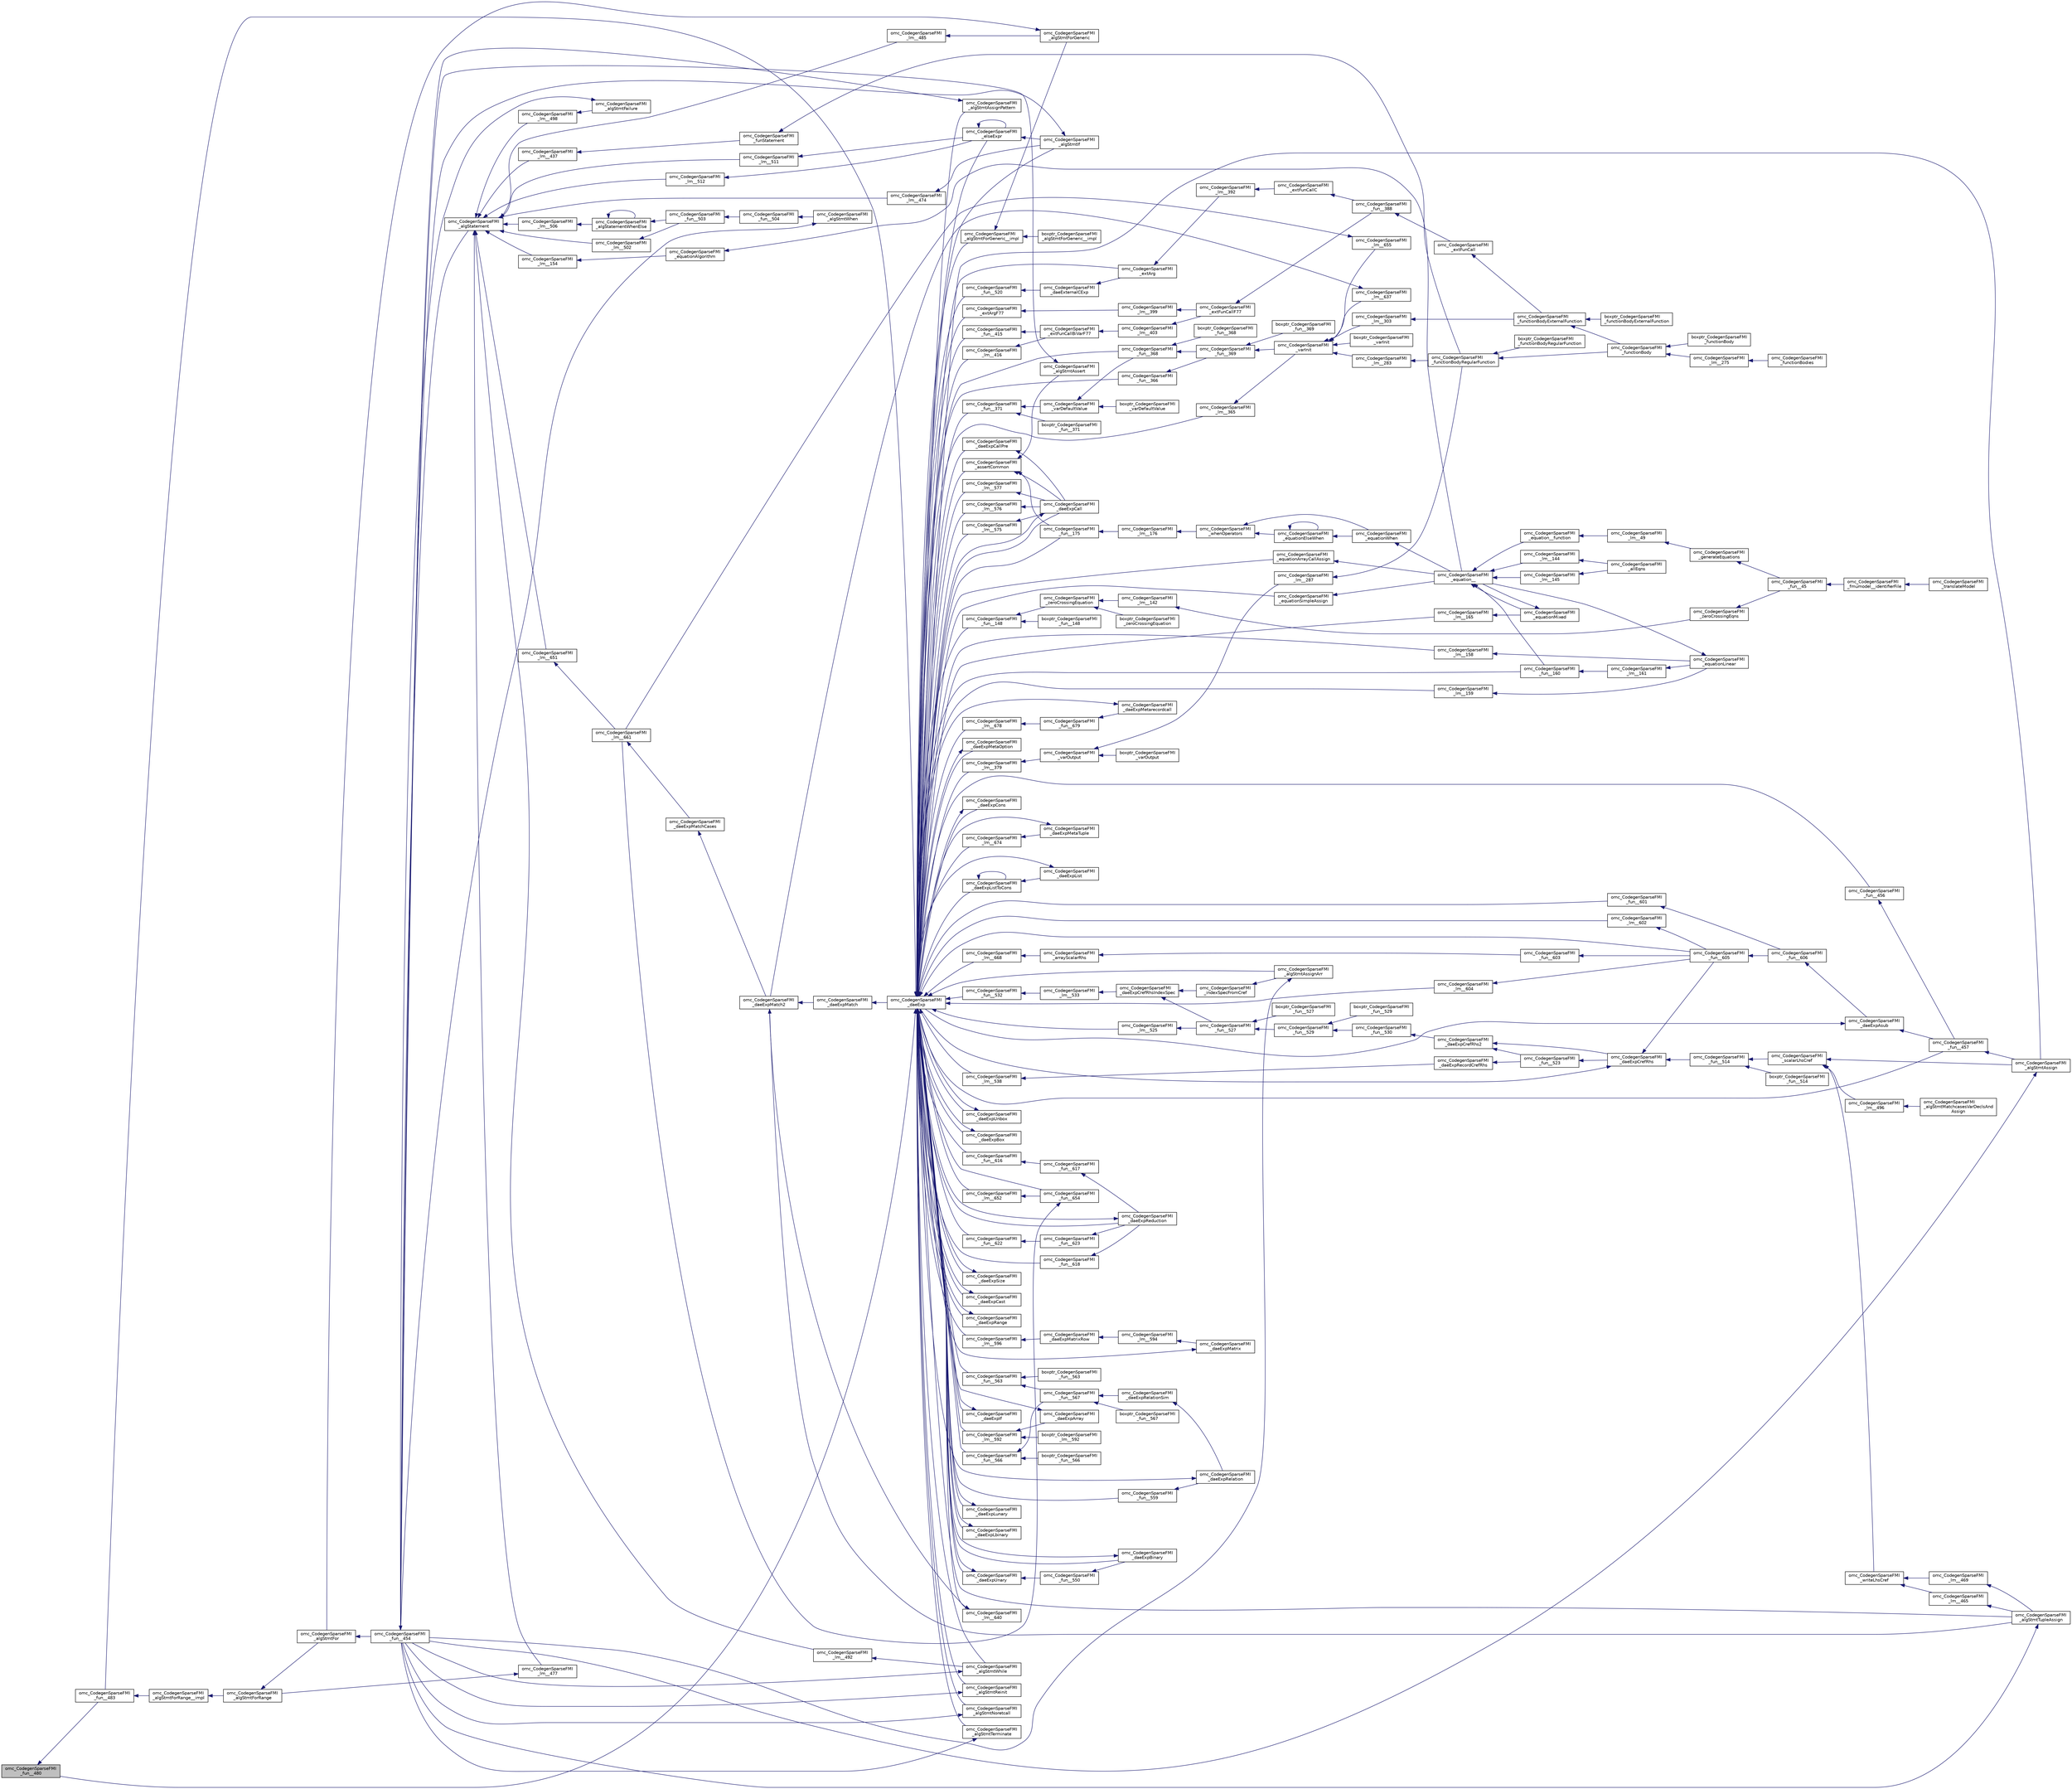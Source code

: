 digraph "omc_CodegenSparseFMI_fun__480"
{
  edge [fontname="Helvetica",fontsize="10",labelfontname="Helvetica",labelfontsize="10"];
  node [fontname="Helvetica",fontsize="10",shape=record];
  rankdir="LR";
  Node116957 [label="omc_CodegenSparseFMI\l_fun__480",height=0.2,width=0.4,color="black", fillcolor="grey75", style="filled", fontcolor="black"];
  Node116957 -> Node116958 [dir="back",color="midnightblue",fontsize="10",style="solid",fontname="Helvetica"];
  Node116958 [label="omc_CodegenSparseFMI\l_fun__483",height=0.2,width=0.4,color="black", fillcolor="white", style="filled",URL="$d1/d2e/_codegen_sparse_f_m_i_8c.html#a604cfeb08da37f12923039f6b6abe264"];
  Node116958 -> Node116959 [dir="back",color="midnightblue",fontsize="10",style="solid",fontname="Helvetica"];
  Node116959 [label="omc_CodegenSparseFMI\l_algStmtForRange__impl",height=0.2,width=0.4,color="black", fillcolor="white", style="filled",URL="$da/d88/_codegen_sparse_f_m_i_8h.html#a6b099b55a770b6567760c51ec005610e"];
  Node116959 -> Node116960 [dir="back",color="midnightblue",fontsize="10",style="solid",fontname="Helvetica"];
  Node116960 [label="omc_CodegenSparseFMI\l_algStmtForRange",height=0.2,width=0.4,color="black", fillcolor="white", style="filled",URL="$da/d88/_codegen_sparse_f_m_i_8h.html#aec1da676936e15ede37d5d7df69bd5d3"];
  Node116960 -> Node116961 [dir="back",color="midnightblue",fontsize="10",style="solid",fontname="Helvetica"];
  Node116961 [label="omc_CodegenSparseFMI\l_algStmtFor",height=0.2,width=0.4,color="black", fillcolor="white", style="filled",URL="$da/d88/_codegen_sparse_f_m_i_8h.html#a4a85a211bdd342c5634f687ac8530821"];
  Node116961 -> Node116962 [dir="back",color="midnightblue",fontsize="10",style="solid",fontname="Helvetica"];
  Node116962 [label="omc_CodegenSparseFMI\l_fun__454",height=0.2,width=0.4,color="black", fillcolor="white", style="filled",URL="$d1/d2e/_codegen_sparse_f_m_i_8c.html#a38506d8a286cdb1703e9653cec496244"];
  Node116962 -> Node116963 [dir="back",color="midnightblue",fontsize="10",style="solid",fontname="Helvetica"];
  Node116963 [label="omc_CodegenSparseFMI\l_algStatement",height=0.2,width=0.4,color="black", fillcolor="white", style="filled",URL="$da/d88/_codegen_sparse_f_m_i_8h.html#a5d1fbf810cfb458410c3f606dd4518d6"];
  Node116963 -> Node116964 [dir="back",color="midnightblue",fontsize="10",style="solid",fontname="Helvetica"];
  Node116964 [label="omc_CodegenSparseFMI\l_lm__651",height=0.2,width=0.4,color="black", fillcolor="white", style="filled",URL="$d1/d2e/_codegen_sparse_f_m_i_8c.html#a4601ee3bb7611f920e2f9c96c21fce8e"];
  Node116964 -> Node116965 [dir="back",color="midnightblue",fontsize="10",style="solid",fontname="Helvetica"];
  Node116965 [label="omc_CodegenSparseFMI\l_lm__661",height=0.2,width=0.4,color="black", fillcolor="white", style="filled",URL="$d1/d2e/_codegen_sparse_f_m_i_8c.html#af15d08c53a5b48667e16622e16e97ec5"];
  Node116965 -> Node116966 [dir="back",color="midnightblue",fontsize="10",style="solid",fontname="Helvetica"];
  Node116966 [label="omc_CodegenSparseFMI\l_daeExpMatchCases",height=0.2,width=0.4,color="black", fillcolor="white", style="filled",URL="$da/d88/_codegen_sparse_f_m_i_8h.html#a67c72be0aaa49a7a85509e1c5ab98b41"];
  Node116966 -> Node116967 [dir="back",color="midnightblue",fontsize="10",style="solid",fontname="Helvetica"];
  Node116967 [label="omc_CodegenSparseFMI\l_daeExpMatch2",height=0.2,width=0.4,color="black", fillcolor="white", style="filled",URL="$da/d88/_codegen_sparse_f_m_i_8h.html#a3d2d85eda4fc6adaf9f0a30a7a870128"];
  Node116967 -> Node116968 [dir="back",color="midnightblue",fontsize="10",style="solid",fontname="Helvetica"];
  Node116968 [label="omc_CodegenSparseFMI\l_daeExpMatch",height=0.2,width=0.4,color="black", fillcolor="white", style="filled",URL="$da/d88/_codegen_sparse_f_m_i_8h.html#a59ba01dc770311168227b0e3a87b1e1d"];
  Node116968 -> Node116969 [dir="back",color="midnightblue",fontsize="10",style="solid",fontname="Helvetica"];
  Node116969 [label="omc_CodegenSparseFMI\l_daeExp",height=0.2,width=0.4,color="black", fillcolor="white", style="filled",URL="$da/d88/_codegen_sparse_f_m_i_8h.html#ab26972f772620810838d527d8554f2ac"];
  Node116969 -> Node116970 [dir="back",color="midnightblue",fontsize="10",style="solid",fontname="Helvetica"];
  Node116970 [label="omc_CodegenSparseFMI\l_assertCommon",height=0.2,width=0.4,color="black", fillcolor="white", style="filled",URL="$da/d88/_codegen_sparse_f_m_i_8h.html#affff73cc747add47129bcbacc2d38f9a"];
  Node116970 -> Node116971 [dir="back",color="midnightblue",fontsize="10",style="solid",fontname="Helvetica"];
  Node116971 [label="omc_CodegenSparseFMI\l_daeExpCall",height=0.2,width=0.4,color="black", fillcolor="white", style="filled",URL="$da/d88/_codegen_sparse_f_m_i_8h.html#a48a7b37bcd95aafb972b82321fa96aac"];
  Node116971 -> Node116969 [dir="back",color="midnightblue",fontsize="10",style="solid",fontname="Helvetica"];
  Node116970 -> Node116972 [dir="back",color="midnightblue",fontsize="10",style="solid",fontname="Helvetica"];
  Node116972 [label="omc_CodegenSparseFMI\l_algStmtAssert",height=0.2,width=0.4,color="black", fillcolor="white", style="filled",URL="$da/d88/_codegen_sparse_f_m_i_8h.html#a6b429ec5152996a5f9279a3ddf6844b0"];
  Node116972 -> Node116962 [dir="back",color="midnightblue",fontsize="10",style="solid",fontname="Helvetica"];
  Node116970 -> Node116973 [dir="back",color="midnightblue",fontsize="10",style="solid",fontname="Helvetica"];
  Node116973 [label="omc_CodegenSparseFMI\l_fun__175",height=0.2,width=0.4,color="black", fillcolor="white", style="filled",URL="$d1/d2e/_codegen_sparse_f_m_i_8c.html#ae71d3dbce84027f4da25d630128e9f06"];
  Node116973 -> Node116974 [dir="back",color="midnightblue",fontsize="10",style="solid",fontname="Helvetica"];
  Node116974 [label="omc_CodegenSparseFMI\l_lm__176",height=0.2,width=0.4,color="black", fillcolor="white", style="filled",URL="$d1/d2e/_codegen_sparse_f_m_i_8c.html#a3aab67e796da3718ac21ae4e0b10522b"];
  Node116974 -> Node116975 [dir="back",color="midnightblue",fontsize="10",style="solid",fontname="Helvetica"];
  Node116975 [label="omc_CodegenSparseFMI\l_whenOperators",height=0.2,width=0.4,color="black", fillcolor="white", style="filled",URL="$da/d88/_codegen_sparse_f_m_i_8h.html#aaa56a6cbe937c9e43604fbefcddc43d4"];
  Node116975 -> Node116976 [dir="back",color="midnightblue",fontsize="10",style="solid",fontname="Helvetica"];
  Node116976 [label="omc_CodegenSparseFMI\l_equationElseWhen",height=0.2,width=0.4,color="black", fillcolor="white", style="filled",URL="$da/d88/_codegen_sparse_f_m_i_8h.html#a9252f94be6a8d4db5d542a2a30867d21"];
  Node116976 -> Node116976 [dir="back",color="midnightblue",fontsize="10",style="solid",fontname="Helvetica"];
  Node116976 -> Node116977 [dir="back",color="midnightblue",fontsize="10",style="solid",fontname="Helvetica"];
  Node116977 [label="omc_CodegenSparseFMI\l_equationWhen",height=0.2,width=0.4,color="black", fillcolor="white", style="filled",URL="$da/d88/_codegen_sparse_f_m_i_8h.html#a182b50d619540de019adbeb9053f85d2"];
  Node116977 -> Node116978 [dir="back",color="midnightblue",fontsize="10",style="solid",fontname="Helvetica"];
  Node116978 [label="omc_CodegenSparseFMI\l_equation__",height=0.2,width=0.4,color="black", fillcolor="white", style="filled",URL="$da/d88/_codegen_sparse_f_m_i_8h.html#a99f4c0cb745d02faf3615bcda104a18a"];
  Node116978 -> Node116979 [dir="back",color="midnightblue",fontsize="10",style="solid",fontname="Helvetica"];
  Node116979 [label="omc_CodegenSparseFMI\l_equationMixed",height=0.2,width=0.4,color="black", fillcolor="white", style="filled",URL="$da/d88/_codegen_sparse_f_m_i_8h.html#ac29f9768bd0d77a3e1e85ee8d33113f2"];
  Node116979 -> Node116978 [dir="back",color="midnightblue",fontsize="10",style="solid",fontname="Helvetica"];
  Node116978 -> Node116980 [dir="back",color="midnightblue",fontsize="10",style="solid",fontname="Helvetica"];
  Node116980 [label="omc_CodegenSparseFMI\l_fun__160",height=0.2,width=0.4,color="black", fillcolor="white", style="filled",URL="$d1/d2e/_codegen_sparse_f_m_i_8c.html#ae706b7e1daac9ecce083bb0f153c4537"];
  Node116980 -> Node116981 [dir="back",color="midnightblue",fontsize="10",style="solid",fontname="Helvetica"];
  Node116981 [label="omc_CodegenSparseFMI\l_lm__161",height=0.2,width=0.4,color="black", fillcolor="white", style="filled",URL="$d1/d2e/_codegen_sparse_f_m_i_8c.html#afef10b15667b5fa348e2e5474100a059"];
  Node116981 -> Node116982 [dir="back",color="midnightblue",fontsize="10",style="solid",fontname="Helvetica"];
  Node116982 [label="omc_CodegenSparseFMI\l_equationLinear",height=0.2,width=0.4,color="black", fillcolor="white", style="filled",URL="$da/d88/_codegen_sparse_f_m_i_8h.html#ae8ae758cee8e51f80c69f273ea2dead4"];
  Node116982 -> Node116978 [dir="back",color="midnightblue",fontsize="10",style="solid",fontname="Helvetica"];
  Node116978 -> Node116983 [dir="back",color="midnightblue",fontsize="10",style="solid",fontname="Helvetica"];
  Node116983 [label="omc_CodegenSparseFMI\l_lm__145",height=0.2,width=0.4,color="black", fillcolor="white", style="filled",URL="$d1/d2e/_codegen_sparse_f_m_i_8c.html#a482b9fe4a2cf1170ba37c04cbeeba56b"];
  Node116983 -> Node116984 [dir="back",color="midnightblue",fontsize="10",style="solid",fontname="Helvetica"];
  Node116984 [label="omc_CodegenSparseFMI\l_allEqns",height=0.2,width=0.4,color="black", fillcolor="white", style="filled",URL="$da/d88/_codegen_sparse_f_m_i_8h.html#a94fa0652e8d98e8869394cc988af391b"];
  Node116978 -> Node116985 [dir="back",color="midnightblue",fontsize="10",style="solid",fontname="Helvetica"];
  Node116985 [label="omc_CodegenSparseFMI\l_lm__144",height=0.2,width=0.4,color="black", fillcolor="white", style="filled",URL="$d1/d2e/_codegen_sparse_f_m_i_8c.html#a53bc84287c3730b73c523380ca378dcf"];
  Node116985 -> Node116984 [dir="back",color="midnightblue",fontsize="10",style="solid",fontname="Helvetica"];
  Node116978 -> Node116986 [dir="back",color="midnightblue",fontsize="10",style="solid",fontname="Helvetica"];
  Node116986 [label="omc_CodegenSparseFMI\l_equation__function",height=0.2,width=0.4,color="black", fillcolor="white", style="filled",URL="$da/d88/_codegen_sparse_f_m_i_8h.html#a3b6d78478d2920ade27380933feef664"];
  Node116986 -> Node116987 [dir="back",color="midnightblue",fontsize="10",style="solid",fontname="Helvetica"];
  Node116987 [label="omc_CodegenSparseFMI\l_lm__49",height=0.2,width=0.4,color="black", fillcolor="white", style="filled",URL="$d1/d2e/_codegen_sparse_f_m_i_8c.html#afd950130e5951ce5d9b078504b8e5445"];
  Node116987 -> Node116988 [dir="back",color="midnightblue",fontsize="10",style="solid",fontname="Helvetica"];
  Node116988 [label="omc_CodegenSparseFMI\l_generateEquations",height=0.2,width=0.4,color="black", fillcolor="white", style="filled",URL="$da/d88/_codegen_sparse_f_m_i_8h.html#a944e50c37aa93fa6e9c540a7d9a7f671"];
  Node116988 -> Node116989 [dir="back",color="midnightblue",fontsize="10",style="solid",fontname="Helvetica"];
  Node116989 [label="omc_CodegenSparseFMI\l_fun__45",height=0.2,width=0.4,color="black", fillcolor="white", style="filled",URL="$d1/d2e/_codegen_sparse_f_m_i_8c.html#a33c397eee4567dbaf5269d88f9ea50f2"];
  Node116989 -> Node116990 [dir="back",color="midnightblue",fontsize="10",style="solid",fontname="Helvetica"];
  Node116990 [label="omc_CodegenSparseFMI\l_fmumodel__identifierFile",height=0.2,width=0.4,color="black", fillcolor="white", style="filled",URL="$da/d88/_codegen_sparse_f_m_i_8h.html#a0d704247081fbb1f268bdd5ae5d7f3f3"];
  Node116990 -> Node116991 [dir="back",color="midnightblue",fontsize="10",style="solid",fontname="Helvetica"];
  Node116991 [label="omc_CodegenSparseFMI\l_translateModel",height=0.2,width=0.4,color="black", fillcolor="white", style="filled",URL="$da/d88/_codegen_sparse_f_m_i_8h.html#a6e115544fcae7968ab9fa00a0ea17b1d"];
  Node116975 -> Node116977 [dir="back",color="midnightblue",fontsize="10",style="solid",fontname="Helvetica"];
  Node116969 -> Node116992 [dir="back",color="midnightblue",fontsize="10",style="solid",fontname="Helvetica"];
  Node116992 [label="omc_CodegenSparseFMI\l_algStmtAssignPattern",height=0.2,width=0.4,color="black", fillcolor="white", style="filled",URL="$da/d88/_codegen_sparse_f_m_i_8h.html#aa769cf6a279946c8484ba60efafa1bc7"];
  Node116992 -> Node116962 [dir="back",color="midnightblue",fontsize="10",style="solid",fontname="Helvetica"];
  Node116969 -> Node116993 [dir="back",color="midnightblue",fontsize="10",style="solid",fontname="Helvetica"];
  Node116993 [label="omc_CodegenSparseFMI\l_lm__678",height=0.2,width=0.4,color="black", fillcolor="white", style="filled",URL="$d1/d2e/_codegen_sparse_f_m_i_8c.html#a128c47290974b3ffbcea043e82979943"];
  Node116993 -> Node116994 [dir="back",color="midnightblue",fontsize="10",style="solid",fontname="Helvetica"];
  Node116994 [label="omc_CodegenSparseFMI\l_fun__679",height=0.2,width=0.4,color="black", fillcolor="white", style="filled",URL="$d1/d2e/_codegen_sparse_f_m_i_8c.html#a2365ba198f39b872daa06cc5d23c6252"];
  Node116994 -> Node116995 [dir="back",color="midnightblue",fontsize="10",style="solid",fontname="Helvetica"];
  Node116995 [label="omc_CodegenSparseFMI\l_daeExpMetarecordcall",height=0.2,width=0.4,color="black", fillcolor="white", style="filled",URL="$da/d88/_codegen_sparse_f_m_i_8h.html#af4d3cdaeb7380d8a65146e12030c5c0e"];
  Node116995 -> Node116969 [dir="back",color="midnightblue",fontsize="10",style="solid",fontname="Helvetica"];
  Node116969 -> Node116996 [dir="back",color="midnightblue",fontsize="10",style="solid",fontname="Helvetica"];
  Node116996 [label="omc_CodegenSparseFMI\l_daeExpMetaOption",height=0.2,width=0.4,color="black", fillcolor="white", style="filled",URL="$da/d88/_codegen_sparse_f_m_i_8h.html#ae536b39241762561555271004c37440e"];
  Node116996 -> Node116969 [dir="back",color="midnightblue",fontsize="10",style="solid",fontname="Helvetica"];
  Node116969 -> Node116997 [dir="back",color="midnightblue",fontsize="10",style="solid",fontname="Helvetica"];
  Node116997 [label="omc_CodegenSparseFMI\l_lm__674",height=0.2,width=0.4,color="black", fillcolor="white", style="filled",URL="$d1/d2e/_codegen_sparse_f_m_i_8c.html#ad52f1b672015908228e495a9b9ff40ca"];
  Node116997 -> Node116998 [dir="back",color="midnightblue",fontsize="10",style="solid",fontname="Helvetica"];
  Node116998 [label="omc_CodegenSparseFMI\l_daeExpMetaTuple",height=0.2,width=0.4,color="black", fillcolor="white", style="filled",URL="$da/d88/_codegen_sparse_f_m_i_8h.html#a37dab4d4c7bc7fd838505c060a8b9049"];
  Node116998 -> Node116969 [dir="back",color="midnightblue",fontsize="10",style="solid",fontname="Helvetica"];
  Node116969 -> Node116999 [dir="back",color="midnightblue",fontsize="10",style="solid",fontname="Helvetica"];
  Node116999 [label="omc_CodegenSparseFMI\l_daeExpCons",height=0.2,width=0.4,color="black", fillcolor="white", style="filled",URL="$da/d88/_codegen_sparse_f_m_i_8h.html#ab881b9f7dbddb69fe91bb74c9c5c54c1"];
  Node116999 -> Node116969 [dir="back",color="midnightblue",fontsize="10",style="solid",fontname="Helvetica"];
  Node116969 -> Node117000 [dir="back",color="midnightblue",fontsize="10",style="solid",fontname="Helvetica"];
  Node117000 [label="omc_CodegenSparseFMI\l_daeExpListToCons",height=0.2,width=0.4,color="black", fillcolor="white", style="filled",URL="$da/d88/_codegen_sparse_f_m_i_8h.html#a1d1ae6cb82e69292e58b8c65e002ea55"];
  Node117000 -> Node117000 [dir="back",color="midnightblue",fontsize="10",style="solid",fontname="Helvetica"];
  Node117000 -> Node117001 [dir="back",color="midnightblue",fontsize="10",style="solid",fontname="Helvetica"];
  Node117001 [label="omc_CodegenSparseFMI\l_daeExpList",height=0.2,width=0.4,color="black", fillcolor="white", style="filled",URL="$da/d88/_codegen_sparse_f_m_i_8h.html#a2f666b582c610d5c8b23988ecba9664b"];
  Node117001 -> Node116969 [dir="back",color="midnightblue",fontsize="10",style="solid",fontname="Helvetica"];
  Node116969 -> Node117002 [dir="back",color="midnightblue",fontsize="10",style="solid",fontname="Helvetica"];
  Node117002 [label="omc_CodegenSparseFMI\l_lm__668",height=0.2,width=0.4,color="black", fillcolor="white", style="filled",URL="$d1/d2e/_codegen_sparse_f_m_i_8c.html#a76351725b41da0af498aadf54b92c275"];
  Node117002 -> Node117003 [dir="back",color="midnightblue",fontsize="10",style="solid",fontname="Helvetica"];
  Node117003 [label="omc_CodegenSparseFMI\l_arrayScalarRhs",height=0.2,width=0.4,color="black", fillcolor="white", style="filled",URL="$da/d88/_codegen_sparse_f_m_i_8h.html#ab4de96fd8fb5647ef325ca122a4753f3"];
  Node117003 -> Node117004 [dir="back",color="midnightblue",fontsize="10",style="solid",fontname="Helvetica"];
  Node117004 [label="omc_CodegenSparseFMI\l_fun__603",height=0.2,width=0.4,color="black", fillcolor="white", style="filled",URL="$d1/d2e/_codegen_sparse_f_m_i_8c.html#adbd2857da6df0e479b3bd77c5b7a8f7d"];
  Node117004 -> Node117005 [dir="back",color="midnightblue",fontsize="10",style="solid",fontname="Helvetica"];
  Node117005 [label="omc_CodegenSparseFMI\l_fun__605",height=0.2,width=0.4,color="black", fillcolor="white", style="filled",URL="$d1/d2e/_codegen_sparse_f_m_i_8c.html#a9bd0f333ed74be93d8bd6468cde56736"];
  Node117005 -> Node117006 [dir="back",color="midnightblue",fontsize="10",style="solid",fontname="Helvetica"];
  Node117006 [label="omc_CodegenSparseFMI\l_fun__606",height=0.2,width=0.4,color="black", fillcolor="white", style="filled",URL="$d1/d2e/_codegen_sparse_f_m_i_8c.html#a57e7ee8cc6cf0e5de142a92a92caf6d0"];
  Node117006 -> Node117007 [dir="back",color="midnightblue",fontsize="10",style="solid",fontname="Helvetica"];
  Node117007 [label="omc_CodegenSparseFMI\l_daeExpAsub",height=0.2,width=0.4,color="black", fillcolor="white", style="filled",URL="$da/d88/_codegen_sparse_f_m_i_8h.html#ab042430b0f630bd548c9122206a41a76"];
  Node117007 -> Node116969 [dir="back",color="midnightblue",fontsize="10",style="solid",fontname="Helvetica"];
  Node117007 -> Node117008 [dir="back",color="midnightblue",fontsize="10",style="solid",fontname="Helvetica"];
  Node117008 [label="omc_CodegenSparseFMI\l_fun__457",height=0.2,width=0.4,color="black", fillcolor="white", style="filled",URL="$d1/d2e/_codegen_sparse_f_m_i_8c.html#a9a66843f2c8f85ed8a0e89829eadf41b"];
  Node117008 -> Node117009 [dir="back",color="midnightblue",fontsize="10",style="solid",fontname="Helvetica"];
  Node117009 [label="omc_CodegenSparseFMI\l_algStmtAssign",height=0.2,width=0.4,color="black", fillcolor="white", style="filled",URL="$da/d88/_codegen_sparse_f_m_i_8h.html#a1c3cbb22c2453d6b93e5a19e87126639"];
  Node117009 -> Node116962 [dir="back",color="midnightblue",fontsize="10",style="solid",fontname="Helvetica"];
  Node116969 -> Node117010 [dir="back",color="midnightblue",fontsize="10",style="solid",fontname="Helvetica"];
  Node117010 [label="omc_CodegenSparseFMI\l_daeExpUnbox",height=0.2,width=0.4,color="black", fillcolor="white", style="filled",URL="$da/d88/_codegen_sparse_f_m_i_8h.html#ad8a93ec5bfec6454d268e95a82bf96b8"];
  Node117010 -> Node116969 [dir="back",color="midnightblue",fontsize="10",style="solid",fontname="Helvetica"];
  Node116969 -> Node117011 [dir="back",color="midnightblue",fontsize="10",style="solid",fontname="Helvetica"];
  Node117011 [label="omc_CodegenSparseFMI\l_daeExpBox",height=0.2,width=0.4,color="black", fillcolor="white", style="filled",URL="$da/d88/_codegen_sparse_f_m_i_8h.html#a39dc1615a535b01d20db9b87fc607d3c"];
  Node117011 -> Node116969 [dir="back",color="midnightblue",fontsize="10",style="solid",fontname="Helvetica"];
  Node116969 -> Node117012 [dir="back",color="midnightblue",fontsize="10",style="solid",fontname="Helvetica"];
  Node117012 [label="omc_CodegenSparseFMI\l_fun__654",height=0.2,width=0.4,color="black", fillcolor="white", style="filled",URL="$d1/d2e/_codegen_sparse_f_m_i_8c.html#a779418d021f2bf6e5e05257271d6512f"];
  Node117012 -> Node116965 [dir="back",color="midnightblue",fontsize="10",style="solid",fontname="Helvetica"];
  Node116969 -> Node117013 [dir="back",color="midnightblue",fontsize="10",style="solid",fontname="Helvetica"];
  Node117013 [label="omc_CodegenSparseFMI\l_lm__652",height=0.2,width=0.4,color="black", fillcolor="white", style="filled",URL="$d1/d2e/_codegen_sparse_f_m_i_8c.html#afb77daba20dc13d99f8916228d277ad2"];
  Node117013 -> Node117012 [dir="back",color="midnightblue",fontsize="10",style="solid",fontname="Helvetica"];
  Node116969 -> Node117014 [dir="back",color="midnightblue",fontsize="10",style="solid",fontname="Helvetica"];
  Node117014 [label="omc_CodegenSparseFMI\l_lm__640",height=0.2,width=0.4,color="black", fillcolor="white", style="filled",URL="$d1/d2e/_codegen_sparse_f_m_i_8c.html#ab7ae5141c274871c57b0fb912e7ddaf7"];
  Node117014 -> Node116967 [dir="back",color="midnightblue",fontsize="10",style="solid",fontname="Helvetica"];
  Node116969 -> Node117015 [dir="back",color="midnightblue",fontsize="10",style="solid",fontname="Helvetica"];
  Node117015 [label="omc_CodegenSparseFMI\l_daeExpReduction",height=0.2,width=0.4,color="black", fillcolor="white", style="filled",URL="$da/d88/_codegen_sparse_f_m_i_8h.html#a215e1cfa638090eb2c87b8d31be99cf0"];
  Node117015 -> Node116969 [dir="back",color="midnightblue",fontsize="10",style="solid",fontname="Helvetica"];
  Node116969 -> Node117016 [dir="back",color="midnightblue",fontsize="10",style="solid",fontname="Helvetica"];
  Node117016 [label="omc_CodegenSparseFMI\l_fun__622",height=0.2,width=0.4,color="black", fillcolor="white", style="filled",URL="$d1/d2e/_codegen_sparse_f_m_i_8c.html#ae5c95b0ba06e68ed18a5d60da4cda046"];
  Node117016 -> Node117017 [dir="back",color="midnightblue",fontsize="10",style="solid",fontname="Helvetica"];
  Node117017 [label="omc_CodegenSparseFMI\l_fun__623",height=0.2,width=0.4,color="black", fillcolor="white", style="filled",URL="$d1/d2e/_codegen_sparse_f_m_i_8c.html#ad252a6b0c4628a8f587fbfdf6b702226"];
  Node117017 -> Node117015 [dir="back",color="midnightblue",fontsize="10",style="solid",fontname="Helvetica"];
  Node116969 -> Node117018 [dir="back",color="midnightblue",fontsize="10",style="solid",fontname="Helvetica"];
  Node117018 [label="omc_CodegenSparseFMI\l_fun__618",height=0.2,width=0.4,color="black", fillcolor="white", style="filled",URL="$d1/d2e/_codegen_sparse_f_m_i_8c.html#a6b9efcf5bb1e83e9d6d64821e5b15530"];
  Node117018 -> Node117015 [dir="back",color="midnightblue",fontsize="10",style="solid",fontname="Helvetica"];
  Node116969 -> Node117019 [dir="back",color="midnightblue",fontsize="10",style="solid",fontname="Helvetica"];
  Node117019 [label="omc_CodegenSparseFMI\l_fun__616",height=0.2,width=0.4,color="black", fillcolor="white", style="filled",URL="$d1/d2e/_codegen_sparse_f_m_i_8c.html#a635859e8c511453505953fab612853b3"];
  Node117019 -> Node117020 [dir="back",color="midnightblue",fontsize="10",style="solid",fontname="Helvetica"];
  Node117020 [label="omc_CodegenSparseFMI\l_fun__617",height=0.2,width=0.4,color="black", fillcolor="white", style="filled",URL="$d1/d2e/_codegen_sparse_f_m_i_8c.html#aa08069808fe588458678d9549eb3b245"];
  Node117020 -> Node117015 [dir="back",color="midnightblue",fontsize="10",style="solid",fontname="Helvetica"];
  Node116969 -> Node117021 [dir="back",color="midnightblue",fontsize="10",style="solid",fontname="Helvetica"];
  Node117021 [label="omc_CodegenSparseFMI\l_daeExpSize",height=0.2,width=0.4,color="black", fillcolor="white", style="filled",URL="$da/d88/_codegen_sparse_f_m_i_8h.html#a65806134dc2b86c56ad13bd542641799"];
  Node117021 -> Node116969 [dir="back",color="midnightblue",fontsize="10",style="solid",fontname="Helvetica"];
  Node116969 -> Node117022 [dir="back",color="midnightblue",fontsize="10",style="solid",fontname="Helvetica"];
  Node117022 [label="omc_CodegenSparseFMI\l_daeExpCallPre",height=0.2,width=0.4,color="black", fillcolor="white", style="filled",URL="$da/d88/_codegen_sparse_f_m_i_8h.html#a14fa316eb180ca150badd71a2b426953"];
  Node117022 -> Node116971 [dir="back",color="midnightblue",fontsize="10",style="solid",fontname="Helvetica"];
  Node116969 -> Node117005 [dir="back",color="midnightblue",fontsize="10",style="solid",fontname="Helvetica"];
  Node116969 -> Node117023 [dir="back",color="midnightblue",fontsize="10",style="solid",fontname="Helvetica"];
  Node117023 [label="omc_CodegenSparseFMI\l_lm__604",height=0.2,width=0.4,color="black", fillcolor="white", style="filled",URL="$d1/d2e/_codegen_sparse_f_m_i_8c.html#a1ea19ba89eb6b92706330d280b4a28c4"];
  Node117023 -> Node117005 [dir="back",color="midnightblue",fontsize="10",style="solid",fontname="Helvetica"];
  Node116969 -> Node117024 [dir="back",color="midnightblue",fontsize="10",style="solid",fontname="Helvetica"];
  Node117024 [label="omc_CodegenSparseFMI\l_lm__602",height=0.2,width=0.4,color="black", fillcolor="white", style="filled",URL="$d1/d2e/_codegen_sparse_f_m_i_8c.html#a033ed9fe3cb36fea59e62007c6a4d090"];
  Node117024 -> Node117005 [dir="back",color="midnightblue",fontsize="10",style="solid",fontname="Helvetica"];
  Node116969 -> Node117025 [dir="back",color="midnightblue",fontsize="10",style="solid",fontname="Helvetica"];
  Node117025 [label="omc_CodegenSparseFMI\l_fun__601",height=0.2,width=0.4,color="black", fillcolor="white", style="filled",URL="$d1/d2e/_codegen_sparse_f_m_i_8c.html#a7e7064f5d085e776607bd7e91ba97557"];
  Node117025 -> Node117006 [dir="back",color="midnightblue",fontsize="10",style="solid",fontname="Helvetica"];
  Node116969 -> Node117026 [dir="back",color="midnightblue",fontsize="10",style="solid",fontname="Helvetica"];
  Node117026 [label="omc_CodegenSparseFMI\l_daeExpCast",height=0.2,width=0.4,color="black", fillcolor="white", style="filled",URL="$da/d88/_codegen_sparse_f_m_i_8h.html#a4925df985f63c7b864fc53ff465f925e"];
  Node117026 -> Node116969 [dir="back",color="midnightblue",fontsize="10",style="solid",fontname="Helvetica"];
  Node116969 -> Node117027 [dir="back",color="midnightblue",fontsize="10",style="solid",fontname="Helvetica"];
  Node117027 [label="omc_CodegenSparseFMI\l_daeExpRange",height=0.2,width=0.4,color="black", fillcolor="white", style="filled",URL="$da/d88/_codegen_sparse_f_m_i_8h.html#ab06fb091af14bb2ea0472c05fb26c075"];
  Node117027 -> Node116969 [dir="back",color="midnightblue",fontsize="10",style="solid",fontname="Helvetica"];
  Node116969 -> Node117028 [dir="back",color="midnightblue",fontsize="10",style="solid",fontname="Helvetica"];
  Node117028 [label="omc_CodegenSparseFMI\l_lm__596",height=0.2,width=0.4,color="black", fillcolor="white", style="filled",URL="$d1/d2e/_codegen_sparse_f_m_i_8c.html#a14d5df57654fa55b92d5aff9036ec0ab"];
  Node117028 -> Node117029 [dir="back",color="midnightblue",fontsize="10",style="solid",fontname="Helvetica"];
  Node117029 [label="omc_CodegenSparseFMI\l_daeExpMatrixRow",height=0.2,width=0.4,color="black", fillcolor="white", style="filled",URL="$da/d88/_codegen_sparse_f_m_i_8h.html#aaa8e0e4a311cbf73da7a14c47f4570ac"];
  Node117029 -> Node117030 [dir="back",color="midnightblue",fontsize="10",style="solid",fontname="Helvetica"];
  Node117030 [label="omc_CodegenSparseFMI\l_lm__594",height=0.2,width=0.4,color="black", fillcolor="white", style="filled",URL="$d1/d2e/_codegen_sparse_f_m_i_8c.html#a6851ce9fae595fa7b523b79ce247f9ea"];
  Node117030 -> Node117031 [dir="back",color="midnightblue",fontsize="10",style="solid",fontname="Helvetica"];
  Node117031 [label="omc_CodegenSparseFMI\l_daeExpMatrix",height=0.2,width=0.4,color="black", fillcolor="white", style="filled",URL="$da/d88/_codegen_sparse_f_m_i_8h.html#a6f74e3aeec53ec03a5f219a12576dca4"];
  Node117031 -> Node116969 [dir="back",color="midnightblue",fontsize="10",style="solid",fontname="Helvetica"];
  Node116969 -> Node117032 [dir="back",color="midnightblue",fontsize="10",style="solid",fontname="Helvetica"];
  Node117032 [label="omc_CodegenSparseFMI\l_lm__592",height=0.2,width=0.4,color="black", fillcolor="white", style="filled",URL="$d1/d2e/_codegen_sparse_f_m_i_8c.html#a2e9ed496758b97468e8f6941914f675c"];
  Node117032 -> Node117033 [dir="back",color="midnightblue",fontsize="10",style="solid",fontname="Helvetica"];
  Node117033 [label="omc_CodegenSparseFMI\l_daeExpArray",height=0.2,width=0.4,color="black", fillcolor="white", style="filled",URL="$da/d88/_codegen_sparse_f_m_i_8h.html#a88f664ab98fd5d6d05ad0e1958fa159f"];
  Node117033 -> Node116969 [dir="back",color="midnightblue",fontsize="10",style="solid",fontname="Helvetica"];
  Node117032 -> Node117034 [dir="back",color="midnightblue",fontsize="10",style="solid",fontname="Helvetica"];
  Node117034 [label="boxptr_CodegenSparseFMI\l_lm__592",height=0.2,width=0.4,color="black", fillcolor="white", style="filled",URL="$d1/d2e/_codegen_sparse_f_m_i_8c.html#a14367956a97e5e5449a9ee418310e77f"];
  Node116969 -> Node116971 [dir="back",color="midnightblue",fontsize="10",style="solid",fontname="Helvetica"];
  Node116969 -> Node117035 [dir="back",color="midnightblue",fontsize="10",style="solid",fontname="Helvetica"];
  Node117035 [label="omc_CodegenSparseFMI\l_lm__577",height=0.2,width=0.4,color="black", fillcolor="white", style="filled",URL="$d1/d2e/_codegen_sparse_f_m_i_8c.html#aa4835158f163790c1f9e865fa1b20423"];
  Node117035 -> Node116971 [dir="back",color="midnightblue",fontsize="10",style="solid",fontname="Helvetica"];
  Node116969 -> Node117036 [dir="back",color="midnightblue",fontsize="10",style="solid",fontname="Helvetica"];
  Node117036 [label="omc_CodegenSparseFMI\l_lm__576",height=0.2,width=0.4,color="black", fillcolor="white", style="filled",URL="$d1/d2e/_codegen_sparse_f_m_i_8c.html#a40ec6104238226b95ab6a66b9cfeebaf"];
  Node117036 -> Node116971 [dir="back",color="midnightblue",fontsize="10",style="solid",fontname="Helvetica"];
  Node116969 -> Node117037 [dir="back",color="midnightblue",fontsize="10",style="solid",fontname="Helvetica"];
  Node117037 [label="omc_CodegenSparseFMI\l_lm__575",height=0.2,width=0.4,color="black", fillcolor="white", style="filled",URL="$d1/d2e/_codegen_sparse_f_m_i_8c.html#a88ecf3a6232cff443bc5d54993d50fc8"];
  Node117037 -> Node116971 [dir="back",color="midnightblue",fontsize="10",style="solid",fontname="Helvetica"];
  Node116969 -> Node117038 [dir="back",color="midnightblue",fontsize="10",style="solid",fontname="Helvetica"];
  Node117038 [label="omc_CodegenSparseFMI\l_daeExpIf",height=0.2,width=0.4,color="black", fillcolor="white", style="filled",URL="$da/d88/_codegen_sparse_f_m_i_8h.html#adab7f987725ccb3a03744e1de01d4c79"];
  Node117038 -> Node116969 [dir="back",color="midnightblue",fontsize="10",style="solid",fontname="Helvetica"];
  Node116969 -> Node117039 [dir="back",color="midnightblue",fontsize="10",style="solid",fontname="Helvetica"];
  Node117039 [label="omc_CodegenSparseFMI\l_fun__566",height=0.2,width=0.4,color="black", fillcolor="white", style="filled",URL="$d1/d2e/_codegen_sparse_f_m_i_8c.html#ad34858a04dcb80cd422869b85ac7c18d"];
  Node117039 -> Node117040 [dir="back",color="midnightblue",fontsize="10",style="solid",fontname="Helvetica"];
  Node117040 [label="omc_CodegenSparseFMI\l_fun__567",height=0.2,width=0.4,color="black", fillcolor="white", style="filled",URL="$d1/d2e/_codegen_sparse_f_m_i_8c.html#aef7d2649f8ac06f68ee746f6547d3e38"];
  Node117040 -> Node117041 [dir="back",color="midnightblue",fontsize="10",style="solid",fontname="Helvetica"];
  Node117041 [label="omc_CodegenSparseFMI\l_daeExpRelationSim",height=0.2,width=0.4,color="black", fillcolor="white", style="filled",URL="$da/d88/_codegen_sparse_f_m_i_8h.html#af7a4eaffacd2294a72d4d75d8c1c750d"];
  Node117041 -> Node117042 [dir="back",color="midnightblue",fontsize="10",style="solid",fontname="Helvetica"];
  Node117042 [label="omc_CodegenSparseFMI\l_daeExpRelation",height=0.2,width=0.4,color="black", fillcolor="white", style="filled",URL="$da/d88/_codegen_sparse_f_m_i_8h.html#af5c266092524f9c43b3e5ed60bde1598"];
  Node117042 -> Node116969 [dir="back",color="midnightblue",fontsize="10",style="solid",fontname="Helvetica"];
  Node117040 -> Node117043 [dir="back",color="midnightblue",fontsize="10",style="solid",fontname="Helvetica"];
  Node117043 [label="boxptr_CodegenSparseFMI\l_fun__567",height=0.2,width=0.4,color="black", fillcolor="white", style="filled",URL="$d1/d2e/_codegen_sparse_f_m_i_8c.html#a4dc4b62519efd3816c40fd491aaa13b0"];
  Node117039 -> Node117044 [dir="back",color="midnightblue",fontsize="10",style="solid",fontname="Helvetica"];
  Node117044 [label="boxptr_CodegenSparseFMI\l_fun__566",height=0.2,width=0.4,color="black", fillcolor="white", style="filled",URL="$d1/d2e/_codegen_sparse_f_m_i_8c.html#a3c4a6d6041e14096e6ab87ed411992ba"];
  Node116969 -> Node117045 [dir="back",color="midnightblue",fontsize="10",style="solid",fontname="Helvetica"];
  Node117045 [label="omc_CodegenSparseFMI\l_fun__563",height=0.2,width=0.4,color="black", fillcolor="white", style="filled",URL="$d1/d2e/_codegen_sparse_f_m_i_8c.html#a299b039f830fdd036c59be5072bb62f8"];
  Node117045 -> Node117040 [dir="back",color="midnightblue",fontsize="10",style="solid",fontname="Helvetica"];
  Node117045 -> Node117046 [dir="back",color="midnightblue",fontsize="10",style="solid",fontname="Helvetica"];
  Node117046 [label="boxptr_CodegenSparseFMI\l_fun__563",height=0.2,width=0.4,color="black", fillcolor="white", style="filled",URL="$d1/d2e/_codegen_sparse_f_m_i_8c.html#ab0129ca19779d8146bf4ef226594e5d6"];
  Node116969 -> Node117047 [dir="back",color="midnightblue",fontsize="10",style="solid",fontname="Helvetica"];
  Node117047 [label="omc_CodegenSparseFMI\l_fun__559",height=0.2,width=0.4,color="black", fillcolor="white", style="filled",URL="$d1/d2e/_codegen_sparse_f_m_i_8c.html#a5dbc7fcb9ca1752d28d85113c0e18957"];
  Node117047 -> Node117042 [dir="back",color="midnightblue",fontsize="10",style="solid",fontname="Helvetica"];
  Node116969 -> Node117048 [dir="back",color="midnightblue",fontsize="10",style="solid",fontname="Helvetica"];
  Node117048 [label="omc_CodegenSparseFMI\l_daeExpLunary",height=0.2,width=0.4,color="black", fillcolor="white", style="filled",URL="$da/d88/_codegen_sparse_f_m_i_8h.html#a2aa1a5d377bfb468965ccc50a6f50cb6"];
  Node117048 -> Node116969 [dir="back",color="midnightblue",fontsize="10",style="solid",fontname="Helvetica"];
  Node116969 -> Node117049 [dir="back",color="midnightblue",fontsize="10",style="solid",fontname="Helvetica"];
  Node117049 [label="omc_CodegenSparseFMI\l_daeExpLbinary",height=0.2,width=0.4,color="black", fillcolor="white", style="filled",URL="$da/d88/_codegen_sparse_f_m_i_8h.html#a0f27518bcedaf68af58ebf86d3864875"];
  Node117049 -> Node116969 [dir="back",color="midnightblue",fontsize="10",style="solid",fontname="Helvetica"];
  Node116969 -> Node117050 [dir="back",color="midnightblue",fontsize="10",style="solid",fontname="Helvetica"];
  Node117050 [label="omc_CodegenSparseFMI\l_daeExpUnary",height=0.2,width=0.4,color="black", fillcolor="white", style="filled",URL="$da/d88/_codegen_sparse_f_m_i_8h.html#af745f9e4c3d9336e78492c5e0a87bfb5"];
  Node117050 -> Node117051 [dir="back",color="midnightblue",fontsize="10",style="solid",fontname="Helvetica"];
  Node117051 [label="omc_CodegenSparseFMI\l_fun__550",height=0.2,width=0.4,color="black", fillcolor="white", style="filled",URL="$d1/d2e/_codegen_sparse_f_m_i_8c.html#ac6799101bb1a54a3de54a89d7fbed728"];
  Node117051 -> Node117052 [dir="back",color="midnightblue",fontsize="10",style="solid",fontname="Helvetica"];
  Node117052 [label="omc_CodegenSparseFMI\l_daeExpBinary",height=0.2,width=0.4,color="black", fillcolor="white", style="filled",URL="$da/d88/_codegen_sparse_f_m_i_8h.html#a2cb9117735be254ba999294fd9036b86"];
  Node117052 -> Node116969 [dir="back",color="midnightblue",fontsize="10",style="solid",fontname="Helvetica"];
  Node117050 -> Node116969 [dir="back",color="midnightblue",fontsize="10",style="solid",fontname="Helvetica"];
  Node116969 -> Node117052 [dir="back",color="midnightblue",fontsize="10",style="solid",fontname="Helvetica"];
  Node116969 -> Node117053 [dir="back",color="midnightblue",fontsize="10",style="solid",fontname="Helvetica"];
  Node117053 [label="omc_CodegenSparseFMI\l_lm__538",height=0.2,width=0.4,color="black", fillcolor="white", style="filled",URL="$d1/d2e/_codegen_sparse_f_m_i_8c.html#a5132382ff9f8af0f9c81ef9fb33ce140"];
  Node117053 -> Node117054 [dir="back",color="midnightblue",fontsize="10",style="solid",fontname="Helvetica"];
  Node117054 [label="omc_CodegenSparseFMI\l_daeExpRecordCrefRhs",height=0.2,width=0.4,color="black", fillcolor="white", style="filled",URL="$da/d88/_codegen_sparse_f_m_i_8h.html#a7a5fa2c683abf9b112fce9bb14f4516e"];
  Node117054 -> Node117055 [dir="back",color="midnightblue",fontsize="10",style="solid",fontname="Helvetica"];
  Node117055 [label="omc_CodegenSparseFMI\l_fun__523",height=0.2,width=0.4,color="black", fillcolor="white", style="filled",URL="$d1/d2e/_codegen_sparse_f_m_i_8c.html#ac21903386a6c12cb7ddc073d1d74c9a8"];
  Node117055 -> Node117056 [dir="back",color="midnightblue",fontsize="10",style="solid",fontname="Helvetica"];
  Node117056 [label="omc_CodegenSparseFMI\l_daeExpCrefRhs",height=0.2,width=0.4,color="black", fillcolor="white", style="filled",URL="$da/d88/_codegen_sparse_f_m_i_8h.html#a1c8b7f7c630c2bb7f0ccdfe262bce698"];
  Node117056 -> Node117005 [dir="back",color="midnightblue",fontsize="10",style="solid",fontname="Helvetica"];
  Node117056 -> Node116969 [dir="back",color="midnightblue",fontsize="10",style="solid",fontname="Helvetica"];
  Node117056 -> Node117057 [dir="back",color="midnightblue",fontsize="10",style="solid",fontname="Helvetica"];
  Node117057 [label="omc_CodegenSparseFMI\l_fun__514",height=0.2,width=0.4,color="black", fillcolor="white", style="filled",URL="$d1/d2e/_codegen_sparse_f_m_i_8c.html#af1f83fb431ba8da3a8cb82596aab0b31"];
  Node117057 -> Node117058 [dir="back",color="midnightblue",fontsize="10",style="solid",fontname="Helvetica"];
  Node117058 [label="omc_CodegenSparseFMI\l_scalarLhsCref",height=0.2,width=0.4,color="black", fillcolor="white", style="filled",URL="$da/d88/_codegen_sparse_f_m_i_8h.html#a0b593ab7e65cb46c43c5b3a57185b272"];
  Node117058 -> Node117059 [dir="back",color="midnightblue",fontsize="10",style="solid",fontname="Helvetica"];
  Node117059 [label="omc_CodegenSparseFMI\l_lm__496",height=0.2,width=0.4,color="black", fillcolor="white", style="filled",URL="$d1/d2e/_codegen_sparse_f_m_i_8c.html#a5dfa326f35db040a16a3bb2accf3ab15"];
  Node117059 -> Node117060 [dir="back",color="midnightblue",fontsize="10",style="solid",fontname="Helvetica"];
  Node117060 [label="omc_CodegenSparseFMI\l_algStmtMatchcasesVarDeclsAnd\lAssign",height=0.2,width=0.4,color="black", fillcolor="white", style="filled",URL="$da/d88/_codegen_sparse_f_m_i_8h.html#a8eb59e3ce2ace0f512601a2876bf6415"];
  Node117058 -> Node117061 [dir="back",color="midnightblue",fontsize="10",style="solid",fontname="Helvetica"];
  Node117061 [label="omc_CodegenSparseFMI\l_writeLhsCref",height=0.2,width=0.4,color="black", fillcolor="white", style="filled",URL="$da/d88/_codegen_sparse_f_m_i_8h.html#a9b0bcacfd68630799e6ce1a15d94754a"];
  Node117061 -> Node117062 [dir="back",color="midnightblue",fontsize="10",style="solid",fontname="Helvetica"];
  Node117062 [label="omc_CodegenSparseFMI\l_lm__469",height=0.2,width=0.4,color="black", fillcolor="white", style="filled",URL="$d1/d2e/_codegen_sparse_f_m_i_8c.html#a0c14dc1f5547c7248502eb02fb4fbdfb"];
  Node117062 -> Node117063 [dir="back",color="midnightblue",fontsize="10",style="solid",fontname="Helvetica"];
  Node117063 [label="omc_CodegenSparseFMI\l_algStmtTupleAssign",height=0.2,width=0.4,color="black", fillcolor="white", style="filled",URL="$da/d88/_codegen_sparse_f_m_i_8h.html#a97aeb17841cb7160e7635ac180b44c9c"];
  Node117063 -> Node116962 [dir="back",color="midnightblue",fontsize="10",style="solid",fontname="Helvetica"];
  Node117061 -> Node117064 [dir="back",color="midnightblue",fontsize="10",style="solid",fontname="Helvetica"];
  Node117064 [label="omc_CodegenSparseFMI\l_lm__465",height=0.2,width=0.4,color="black", fillcolor="white", style="filled",URL="$d1/d2e/_codegen_sparse_f_m_i_8c.html#a4351566289edb47715d64ce1b371d228"];
  Node117064 -> Node117063 [dir="back",color="midnightblue",fontsize="10",style="solid",fontname="Helvetica"];
  Node117058 -> Node117009 [dir="back",color="midnightblue",fontsize="10",style="solid",fontname="Helvetica"];
  Node117057 -> Node117065 [dir="back",color="midnightblue",fontsize="10",style="solid",fontname="Helvetica"];
  Node117065 [label="boxptr_CodegenSparseFMI\l_fun__514",height=0.2,width=0.4,color="black", fillcolor="white", style="filled",URL="$d1/d2e/_codegen_sparse_f_m_i_8c.html#afe70696be860ca8f60d0ee368d09b579"];
  Node116969 -> Node117066 [dir="back",color="midnightblue",fontsize="10",style="solid",fontname="Helvetica"];
  Node117066 [label="omc_CodegenSparseFMI\l_fun__532",height=0.2,width=0.4,color="black", fillcolor="white", style="filled",URL="$d1/d2e/_codegen_sparse_f_m_i_8c.html#ac70de48a2ee7934181ba2c5331283472"];
  Node117066 -> Node117067 [dir="back",color="midnightblue",fontsize="10",style="solid",fontname="Helvetica"];
  Node117067 [label="omc_CodegenSparseFMI\l_lm__533",height=0.2,width=0.4,color="black", fillcolor="white", style="filled",URL="$d1/d2e/_codegen_sparse_f_m_i_8c.html#a75ebc61d138bcbb2b1fc08805df10b40"];
  Node117067 -> Node117068 [dir="back",color="midnightblue",fontsize="10",style="solid",fontname="Helvetica"];
  Node117068 [label="omc_CodegenSparseFMI\l_daeExpCrefRhsIndexSpec",height=0.2,width=0.4,color="black", fillcolor="white", style="filled",URL="$da/d88/_codegen_sparse_f_m_i_8h.html#a59bd853630272057ead85a3b58914019"];
  Node117068 -> Node117069 [dir="back",color="midnightblue",fontsize="10",style="solid",fontname="Helvetica"];
  Node117069 [label="omc_CodegenSparseFMI\l_fun__527",height=0.2,width=0.4,color="black", fillcolor="white", style="filled",URL="$d1/d2e/_codegen_sparse_f_m_i_8c.html#a062276f7c90fb95feb046a083d2af7d3"];
  Node117069 -> Node117070 [dir="back",color="midnightblue",fontsize="10",style="solid",fontname="Helvetica"];
  Node117070 [label="omc_CodegenSparseFMI\l_fun__529",height=0.2,width=0.4,color="black", fillcolor="white", style="filled",URL="$d1/d2e/_codegen_sparse_f_m_i_8c.html#ada6544d8afd6465616d7ca1d6cf35919"];
  Node117070 -> Node117071 [dir="back",color="midnightblue",fontsize="10",style="solid",fontname="Helvetica"];
  Node117071 [label="omc_CodegenSparseFMI\l_fun__530",height=0.2,width=0.4,color="black", fillcolor="white", style="filled",URL="$d1/d2e/_codegen_sparse_f_m_i_8c.html#adafc20d2b20410209532669c9b45ae16"];
  Node117071 -> Node117072 [dir="back",color="midnightblue",fontsize="10",style="solid",fontname="Helvetica"];
  Node117072 [label="omc_CodegenSparseFMI\l_daeExpCrefRhs2",height=0.2,width=0.4,color="black", fillcolor="white", style="filled",URL="$da/d88/_codegen_sparse_f_m_i_8h.html#a3fceaffa231b419c45cb8edadd4ba04a"];
  Node117072 -> Node117056 [dir="back",color="midnightblue",fontsize="10",style="solid",fontname="Helvetica"];
  Node117072 -> Node117055 [dir="back",color="midnightblue",fontsize="10",style="solid",fontname="Helvetica"];
  Node117070 -> Node117073 [dir="back",color="midnightblue",fontsize="10",style="solid",fontname="Helvetica"];
  Node117073 [label="boxptr_CodegenSparseFMI\l_fun__529",height=0.2,width=0.4,color="black", fillcolor="white", style="filled",URL="$d1/d2e/_codegen_sparse_f_m_i_8c.html#aa202c426a058a5dceb4daba94c4a7aba"];
  Node117069 -> Node117074 [dir="back",color="midnightblue",fontsize="10",style="solid",fontname="Helvetica"];
  Node117074 [label="boxptr_CodegenSparseFMI\l_fun__527",height=0.2,width=0.4,color="black", fillcolor="white", style="filled",URL="$d1/d2e/_codegen_sparse_f_m_i_8c.html#a17ba5b4b137fa8a3cf36492824819096"];
  Node117068 -> Node117075 [dir="back",color="midnightblue",fontsize="10",style="solid",fontname="Helvetica"];
  Node117075 [label="omc_CodegenSparseFMI\l_indexSpecFromCref",height=0.2,width=0.4,color="black", fillcolor="white", style="filled",URL="$da/d88/_codegen_sparse_f_m_i_8h.html#a544d955fc541755f4f154f37d85480cd"];
  Node117075 -> Node117076 [dir="back",color="midnightblue",fontsize="10",style="solid",fontname="Helvetica"];
  Node117076 [label="omc_CodegenSparseFMI\l_algStmtAssignArr",height=0.2,width=0.4,color="black", fillcolor="white", style="filled",URL="$da/d88/_codegen_sparse_f_m_i_8h.html#a2d544cb653fd847cd7b77235d739e678"];
  Node117076 -> Node116962 [dir="back",color="midnightblue",fontsize="10",style="solid",fontname="Helvetica"];
  Node116969 -> Node117077 [dir="back",color="midnightblue",fontsize="10",style="solid",fontname="Helvetica"];
  Node117077 [label="omc_CodegenSparseFMI\l_lm__525",height=0.2,width=0.4,color="black", fillcolor="white", style="filled",URL="$d1/d2e/_codegen_sparse_f_m_i_8c.html#a32e83b0edf3e3eae1cc8b6cd14e327b2"];
  Node117077 -> Node117069 [dir="back",color="midnightblue",fontsize="10",style="solid",fontname="Helvetica"];
  Node116969 -> Node117078 [dir="back",color="midnightblue",fontsize="10",style="solid",fontname="Helvetica"];
  Node117078 [label="omc_CodegenSparseFMI\l_fun__520",height=0.2,width=0.4,color="black", fillcolor="white", style="filled",URL="$d1/d2e/_codegen_sparse_f_m_i_8c.html#a6dcffddb23102c2b6853aa71bb7a79e4"];
  Node117078 -> Node117079 [dir="back",color="midnightblue",fontsize="10",style="solid",fontname="Helvetica"];
  Node117079 [label="omc_CodegenSparseFMI\l_daeExternalCExp",height=0.2,width=0.4,color="black", fillcolor="white", style="filled",URL="$da/d88/_codegen_sparse_f_m_i_8h.html#a2b45cc18473bb8a016e0970151e36947"];
  Node117079 -> Node117080 [dir="back",color="midnightblue",fontsize="10",style="solid",fontname="Helvetica"];
  Node117080 [label="omc_CodegenSparseFMI\l_extArg",height=0.2,width=0.4,color="black", fillcolor="white", style="filled",URL="$da/d88/_codegen_sparse_f_m_i_8h.html#a1a49596181af0c4e93a7a852cd5957e4"];
  Node117080 -> Node117081 [dir="back",color="midnightblue",fontsize="10",style="solid",fontname="Helvetica"];
  Node117081 [label="omc_CodegenSparseFMI\l_lm__392",height=0.2,width=0.4,color="black", fillcolor="white", style="filled",URL="$d1/d2e/_codegen_sparse_f_m_i_8c.html#a1ba3b7598e74a1e7a7ccbeab1e96cb4b"];
  Node117081 -> Node117082 [dir="back",color="midnightblue",fontsize="10",style="solid",fontname="Helvetica"];
  Node117082 [label="omc_CodegenSparseFMI\l_extFunCallC",height=0.2,width=0.4,color="black", fillcolor="white", style="filled",URL="$da/d88/_codegen_sparse_f_m_i_8h.html#ab47fc75f2ec747fb7083f904d782307f"];
  Node117082 -> Node117083 [dir="back",color="midnightblue",fontsize="10",style="solid",fontname="Helvetica"];
  Node117083 [label="omc_CodegenSparseFMI\l_fun__388",height=0.2,width=0.4,color="black", fillcolor="white", style="filled",URL="$d1/d2e/_codegen_sparse_f_m_i_8c.html#aa9a446d8e0b4f8854debf8546db1fe9d"];
  Node117083 -> Node117084 [dir="back",color="midnightblue",fontsize="10",style="solid",fontname="Helvetica"];
  Node117084 [label="omc_CodegenSparseFMI\l_extFunCall",height=0.2,width=0.4,color="black", fillcolor="white", style="filled",URL="$da/d88/_codegen_sparse_f_m_i_8h.html#a87b21095cda093c30204d32315ceb245"];
  Node117084 -> Node117085 [dir="back",color="midnightblue",fontsize="10",style="solid",fontname="Helvetica"];
  Node117085 [label="omc_CodegenSparseFMI\l_functionBodyExternalFunction",height=0.2,width=0.4,color="black", fillcolor="white", style="filled",URL="$da/d88/_codegen_sparse_f_m_i_8h.html#a5e09b2cb18858511d73890a0bf42cb90"];
  Node117085 -> Node117086 [dir="back",color="midnightblue",fontsize="10",style="solid",fontname="Helvetica"];
  Node117086 [label="boxptr_CodegenSparseFMI\l_functionBodyExternalFunction",height=0.2,width=0.4,color="black", fillcolor="white", style="filled",URL="$da/d88/_codegen_sparse_f_m_i_8h.html#ab8402f23f28f71b20296d942781c5102"];
  Node117085 -> Node117087 [dir="back",color="midnightblue",fontsize="10",style="solid",fontname="Helvetica"];
  Node117087 [label="omc_CodegenSparseFMI\l_functionBody",height=0.2,width=0.4,color="black", fillcolor="white", style="filled",URL="$da/d88/_codegen_sparse_f_m_i_8h.html#a8326dd08d50f77b343a0b1e9fdee90d6"];
  Node117087 -> Node117088 [dir="back",color="midnightblue",fontsize="10",style="solid",fontname="Helvetica"];
  Node117088 [label="boxptr_CodegenSparseFMI\l_functionBody",height=0.2,width=0.4,color="black", fillcolor="white", style="filled",URL="$da/d88/_codegen_sparse_f_m_i_8h.html#a1450c37977ff46f0a318f1740d46b3a2"];
  Node117087 -> Node117089 [dir="back",color="midnightblue",fontsize="10",style="solid",fontname="Helvetica"];
  Node117089 [label="omc_CodegenSparseFMI\l_lm__275",height=0.2,width=0.4,color="black", fillcolor="white", style="filled",URL="$d1/d2e/_codegen_sparse_f_m_i_8c.html#afa6f1fb10983410b266344362bafabb7"];
  Node117089 -> Node117090 [dir="back",color="midnightblue",fontsize="10",style="solid",fontname="Helvetica"];
  Node117090 [label="omc_CodegenSparseFMI\l_functionBodies",height=0.2,width=0.4,color="black", fillcolor="white", style="filled",URL="$da/d88/_codegen_sparse_f_m_i_8h.html#ad5d463f801d993e3be31d7c8963771af"];
  Node116969 -> Node117091 [dir="back",color="midnightblue",fontsize="10",style="solid",fontname="Helvetica"];
  Node117091 [label="omc_CodegenSparseFMI\l_elseExpr",height=0.2,width=0.4,color="black", fillcolor="white", style="filled",URL="$da/d88/_codegen_sparse_f_m_i_8h.html#ae02994b817886c3b7f562e9552fec536"];
  Node117091 -> Node117091 [dir="back",color="midnightblue",fontsize="10",style="solid",fontname="Helvetica"];
  Node117091 -> Node117092 [dir="back",color="midnightblue",fontsize="10",style="solid",fontname="Helvetica"];
  Node117092 [label="omc_CodegenSparseFMI\l_algStmtIf",height=0.2,width=0.4,color="black", fillcolor="white", style="filled",URL="$da/d88/_codegen_sparse_f_m_i_8h.html#aa72b2ef57d1e5ee8a926acad88bf499d"];
  Node117092 -> Node116962 [dir="back",color="midnightblue",fontsize="10",style="solid",fontname="Helvetica"];
  Node116969 -> Node117093 [dir="back",color="midnightblue",fontsize="10",style="solid",fontname="Helvetica"];
  Node117093 [label="omc_CodegenSparseFMI\l_algStmtReinit",height=0.2,width=0.4,color="black", fillcolor="white", style="filled",URL="$da/d88/_codegen_sparse_f_m_i_8h.html#a5f3c0c40695c349d0c86b213acd9dfa8"];
  Node117093 -> Node116962 [dir="back",color="midnightblue",fontsize="10",style="solid",fontname="Helvetica"];
  Node116969 -> Node117094 [dir="back",color="midnightblue",fontsize="10",style="solid",fontname="Helvetica"];
  Node117094 [label="omc_CodegenSparseFMI\l_algStmtNoretcall",height=0.2,width=0.4,color="black", fillcolor="white", style="filled",URL="$da/d88/_codegen_sparse_f_m_i_8h.html#aaf75e36fdabaaac2f474b4212d6124ba"];
  Node117094 -> Node116962 [dir="back",color="midnightblue",fontsize="10",style="solid",fontname="Helvetica"];
  Node116969 -> Node117095 [dir="back",color="midnightblue",fontsize="10",style="solid",fontname="Helvetica"];
  Node117095 [label="omc_CodegenSparseFMI\l_algStmtTerminate",height=0.2,width=0.4,color="black", fillcolor="white", style="filled",URL="$da/d88/_codegen_sparse_f_m_i_8h.html#aec318c718bf823d2c89c7aab17c89c2b"];
  Node117095 -> Node116962 [dir="back",color="midnightblue",fontsize="10",style="solid",fontname="Helvetica"];
  Node116969 -> Node117096 [dir="back",color="midnightblue",fontsize="10",style="solid",fontname="Helvetica"];
  Node117096 [label="omc_CodegenSparseFMI\l_algStmtWhile",height=0.2,width=0.4,color="black", fillcolor="white", style="filled",URL="$da/d88/_codegen_sparse_f_m_i_8h.html#a737e817657aa616db460e3a97c2e3107"];
  Node117096 -> Node116962 [dir="back",color="midnightblue",fontsize="10",style="solid",fontname="Helvetica"];
  Node116969 -> Node117097 [dir="back",color="midnightblue",fontsize="10",style="solid",fontname="Helvetica"];
  Node117097 [label="omc_CodegenSparseFMI\l_algStmtForGeneric__impl",height=0.2,width=0.4,color="black", fillcolor="white", style="filled",URL="$da/d88/_codegen_sparse_f_m_i_8h.html#a0514f083076424d123ad1ce49c75c6e0"];
  Node117097 -> Node117098 [dir="back",color="midnightblue",fontsize="10",style="solid",fontname="Helvetica"];
  Node117098 [label="boxptr_CodegenSparseFMI\l_algStmtForGeneric__impl",height=0.2,width=0.4,color="black", fillcolor="white", style="filled",URL="$da/d88/_codegen_sparse_f_m_i_8h.html#a29f05b5a421e3d7b22d40cee2d533af0"];
  Node117097 -> Node117099 [dir="back",color="midnightblue",fontsize="10",style="solid",fontname="Helvetica"];
  Node117099 [label="omc_CodegenSparseFMI\l_algStmtForGeneric",height=0.2,width=0.4,color="black", fillcolor="white", style="filled",URL="$da/d88/_codegen_sparse_f_m_i_8h.html#a15ee44d2afe47cb6295a4d916b0ca7a1"];
  Node117099 -> Node116961 [dir="back",color="midnightblue",fontsize="10",style="solid",fontname="Helvetica"];
  Node116969 -> Node116958 [dir="back",color="midnightblue",fontsize="10",style="solid",fontname="Helvetica"];
  Node116969 -> Node116957 [dir="back",color="midnightblue",fontsize="10",style="solid",fontname="Helvetica"];
  Node116969 -> Node117092 [dir="back",color="midnightblue",fontsize="10",style="solid",fontname="Helvetica"];
  Node116969 -> Node117063 [dir="back",color="midnightblue",fontsize="10",style="solid",fontname="Helvetica"];
  Node116969 -> Node117076 [dir="back",color="midnightblue",fontsize="10",style="solid",fontname="Helvetica"];
  Node116969 -> Node117009 [dir="back",color="midnightblue",fontsize="10",style="solid",fontname="Helvetica"];
  Node116969 -> Node117008 [dir="back",color="midnightblue",fontsize="10",style="solid",fontname="Helvetica"];
  Node116969 -> Node117100 [dir="back",color="midnightblue",fontsize="10",style="solid",fontname="Helvetica"];
  Node117100 [label="omc_CodegenSparseFMI\l_fun__456",height=0.2,width=0.4,color="black", fillcolor="white", style="filled",URL="$d1/d2e/_codegen_sparse_f_m_i_8c.html#a3db1ee190441bec50f44aa887bdceb3c"];
  Node117100 -> Node117008 [dir="back",color="midnightblue",fontsize="10",style="solid",fontname="Helvetica"];
  Node116969 -> Node117101 [dir="back",color="midnightblue",fontsize="10",style="solid",fontname="Helvetica"];
  Node117101 [label="omc_CodegenSparseFMI\l_extArgF77",height=0.2,width=0.4,color="black", fillcolor="white", style="filled",URL="$da/d88/_codegen_sparse_f_m_i_8h.html#a4ede9dc5a24141bcc3f7fa0d816badf1"];
  Node117101 -> Node117102 [dir="back",color="midnightblue",fontsize="10",style="solid",fontname="Helvetica"];
  Node117102 [label="omc_CodegenSparseFMI\l_lm__399",height=0.2,width=0.4,color="black", fillcolor="white", style="filled",URL="$d1/d2e/_codegen_sparse_f_m_i_8c.html#a077f00f4b83d923850bb355dc87e8da2"];
  Node117102 -> Node117103 [dir="back",color="midnightblue",fontsize="10",style="solid",fontname="Helvetica"];
  Node117103 [label="omc_CodegenSparseFMI\l_extFunCallF77",height=0.2,width=0.4,color="black", fillcolor="white", style="filled",URL="$da/d88/_codegen_sparse_f_m_i_8h.html#a5a5570bc06dc0ebd701d0151ec37cf31"];
  Node117103 -> Node117083 [dir="back",color="midnightblue",fontsize="10",style="solid",fontname="Helvetica"];
  Node116969 -> Node117080 [dir="back",color="midnightblue",fontsize="10",style="solid",fontname="Helvetica"];
  Node116969 -> Node117104 [dir="back",color="midnightblue",fontsize="10",style="solid",fontname="Helvetica"];
  Node117104 [label="omc_CodegenSparseFMI\l_lm__416",height=0.2,width=0.4,color="black", fillcolor="white", style="filled",URL="$d1/d2e/_codegen_sparse_f_m_i_8c.html#a2ef59e119b9e60b318c79f89f5b76d15"];
  Node117104 -> Node117105 [dir="back",color="midnightblue",fontsize="10",style="solid",fontname="Helvetica"];
  Node117105 [label="omc_CodegenSparseFMI\l_extFunCallBiVarF77",height=0.2,width=0.4,color="black", fillcolor="white", style="filled",URL="$da/d88/_codegen_sparse_f_m_i_8h.html#a566801269ec9f1f4b42209058ca575b6"];
  Node117105 -> Node117106 [dir="back",color="midnightblue",fontsize="10",style="solid",fontname="Helvetica"];
  Node117106 [label="omc_CodegenSparseFMI\l_lm__403",height=0.2,width=0.4,color="black", fillcolor="white", style="filled",URL="$d1/d2e/_codegen_sparse_f_m_i_8c.html#a0184a314532b4c9f0e51a0ff3bfe4f6c"];
  Node117106 -> Node117103 [dir="back",color="midnightblue",fontsize="10",style="solid",fontname="Helvetica"];
  Node116969 -> Node117107 [dir="back",color="midnightblue",fontsize="10",style="solid",fontname="Helvetica"];
  Node117107 [label="omc_CodegenSparseFMI\l_fun__415",height=0.2,width=0.4,color="black", fillcolor="white", style="filled",URL="$d1/d2e/_codegen_sparse_f_m_i_8c.html#a6d8000fce8365d6cbe728d6a800ca1d6"];
  Node117107 -> Node117105 [dir="back",color="midnightblue",fontsize="10",style="solid",fontname="Helvetica"];
  Node116969 -> Node117108 [dir="back",color="midnightblue",fontsize="10",style="solid",fontname="Helvetica"];
  Node117108 [label="omc_CodegenSparseFMI\l_lm__379",height=0.2,width=0.4,color="black", fillcolor="white", style="filled",URL="$d1/d2e/_codegen_sparse_f_m_i_8c.html#a0f94c2ec2a4e66de9f9efd9e7be3e1b4"];
  Node117108 -> Node117109 [dir="back",color="midnightblue",fontsize="10",style="solid",fontname="Helvetica"];
  Node117109 [label="omc_CodegenSparseFMI\l_varOutput",height=0.2,width=0.4,color="black", fillcolor="white", style="filled",URL="$da/d88/_codegen_sparse_f_m_i_8h.html#a6abc11e2e454bee52c848b7d3f6e8cd6"];
  Node117109 -> Node117110 [dir="back",color="midnightblue",fontsize="10",style="solid",fontname="Helvetica"];
  Node117110 [label="boxptr_CodegenSparseFMI\l_varOutput",height=0.2,width=0.4,color="black", fillcolor="white", style="filled",URL="$da/d88/_codegen_sparse_f_m_i_8h.html#adb616be14e81858a08c479d6fcf43516"];
  Node117109 -> Node117111 [dir="back",color="midnightblue",fontsize="10",style="solid",fontname="Helvetica"];
  Node117111 [label="omc_CodegenSparseFMI\l_lm__287",height=0.2,width=0.4,color="black", fillcolor="white", style="filled",URL="$d1/d2e/_codegen_sparse_f_m_i_8c.html#a2a07816215a3e7202ceb4c575ecc27e5"];
  Node117111 -> Node117112 [dir="back",color="midnightblue",fontsize="10",style="solid",fontname="Helvetica"];
  Node117112 [label="omc_CodegenSparseFMI\l_functionBodyRegularFunction",height=0.2,width=0.4,color="black", fillcolor="white", style="filled",URL="$da/d88/_codegen_sparse_f_m_i_8h.html#a35f588d60d8560ad7c541738fc9bc5d0"];
  Node117112 -> Node117113 [dir="back",color="midnightblue",fontsize="10",style="solid",fontname="Helvetica"];
  Node117113 [label="boxptr_CodegenSparseFMI\l_functionBodyRegularFunction",height=0.2,width=0.4,color="black", fillcolor="white", style="filled",URL="$da/d88/_codegen_sparse_f_m_i_8h.html#ad0cd59d6ca1bf8ab02b015f235daadf1"];
  Node117112 -> Node117087 [dir="back",color="midnightblue",fontsize="10",style="solid",fontname="Helvetica"];
  Node116969 -> Node117114 [dir="back",color="midnightblue",fontsize="10",style="solid",fontname="Helvetica"];
  Node117114 [label="omc_CodegenSparseFMI\l_fun__371",height=0.2,width=0.4,color="black", fillcolor="white", style="filled",URL="$d1/d2e/_codegen_sparse_f_m_i_8c.html#abc6858e4e9a0cab01b4ddd02e90cb4f7"];
  Node117114 -> Node117115 [dir="back",color="midnightblue",fontsize="10",style="solid",fontname="Helvetica"];
  Node117115 [label="omc_CodegenSparseFMI\l_varDefaultValue",height=0.2,width=0.4,color="black", fillcolor="white", style="filled",URL="$da/d88/_codegen_sparse_f_m_i_8h.html#a0e4b16daa2796703c2cd78e8d26d040b"];
  Node117115 -> Node117116 [dir="back",color="midnightblue",fontsize="10",style="solid",fontname="Helvetica"];
  Node117116 [label="boxptr_CodegenSparseFMI\l_varDefaultValue",height=0.2,width=0.4,color="black", fillcolor="white", style="filled",URL="$da/d88/_codegen_sparse_f_m_i_8h.html#a21ec3a3d430e31b8671ad5a32f3c078e"];
  Node117115 -> Node117117 [dir="back",color="midnightblue",fontsize="10",style="solid",fontname="Helvetica"];
  Node117117 [label="omc_CodegenSparseFMI\l_fun__368",height=0.2,width=0.4,color="black", fillcolor="white", style="filled",URL="$d1/d2e/_codegen_sparse_f_m_i_8c.html#aa8a10aafe3ab92df34901dae4df1becd"];
  Node117117 -> Node117118 [dir="back",color="midnightblue",fontsize="10",style="solid",fontname="Helvetica"];
  Node117118 [label="omc_CodegenSparseFMI\l_fun__369",height=0.2,width=0.4,color="black", fillcolor="white", style="filled",URL="$d1/d2e/_codegen_sparse_f_m_i_8c.html#ab82bd04539b5cd86a570c4dd0c46359b"];
  Node117118 -> Node117119 [dir="back",color="midnightblue",fontsize="10",style="solid",fontname="Helvetica"];
  Node117119 [label="omc_CodegenSparseFMI\l_varInit",height=0.2,width=0.4,color="black", fillcolor="white", style="filled",URL="$da/d88/_codegen_sparse_f_m_i_8h.html#a10c085ba790695bef16d6fa0ad0a7d15"];
  Node117119 -> Node117120 [dir="back",color="midnightblue",fontsize="10",style="solid",fontname="Helvetica"];
  Node117120 [label="omc_CodegenSparseFMI\l_lm__655",height=0.2,width=0.4,color="black", fillcolor="white", style="filled",URL="$d1/d2e/_codegen_sparse_f_m_i_8c.html#a6b89bc9fd7a1001e767755674bcbe150"];
  Node117120 -> Node116965 [dir="back",color="midnightblue",fontsize="10",style="solid",fontname="Helvetica"];
  Node117119 -> Node117121 [dir="back",color="midnightblue",fontsize="10",style="solid",fontname="Helvetica"];
  Node117121 [label="omc_CodegenSparseFMI\l_lm__637",height=0.2,width=0.4,color="black", fillcolor="white", style="filled",URL="$d1/d2e/_codegen_sparse_f_m_i_8c.html#abfcdcba1dc6529c209ba15beed6828ad"];
  Node117121 -> Node116967 [dir="back",color="midnightblue",fontsize="10",style="solid",fontname="Helvetica"];
  Node117119 -> Node117122 [dir="back",color="midnightblue",fontsize="10",style="solid",fontname="Helvetica"];
  Node117122 [label="boxptr_CodegenSparseFMI\l_varInit",height=0.2,width=0.4,color="black", fillcolor="white", style="filled",URL="$da/d88/_codegen_sparse_f_m_i_8h.html#a4f05daa65a39d7e4db7ce45abeffee56"];
  Node117119 -> Node117123 [dir="back",color="midnightblue",fontsize="10",style="solid",fontname="Helvetica"];
  Node117123 [label="omc_CodegenSparseFMI\l_lm__303",height=0.2,width=0.4,color="black", fillcolor="white", style="filled",URL="$d1/d2e/_codegen_sparse_f_m_i_8c.html#aff80f5346d68f09bdfa9de162debaf90"];
  Node117123 -> Node117085 [dir="back",color="midnightblue",fontsize="10",style="solid",fontname="Helvetica"];
  Node117119 -> Node117124 [dir="back",color="midnightblue",fontsize="10",style="solid",fontname="Helvetica"];
  Node117124 [label="omc_CodegenSparseFMI\l_lm__283",height=0.2,width=0.4,color="black", fillcolor="white", style="filled",URL="$d1/d2e/_codegen_sparse_f_m_i_8c.html#a70f66a5d31c0bc8a0b9fb94dec9afdff"];
  Node117124 -> Node117112 [dir="back",color="midnightblue",fontsize="10",style="solid",fontname="Helvetica"];
  Node117118 -> Node117125 [dir="back",color="midnightblue",fontsize="10",style="solid",fontname="Helvetica"];
  Node117125 [label="boxptr_CodegenSparseFMI\l_fun__369",height=0.2,width=0.4,color="black", fillcolor="white", style="filled",URL="$d1/d2e/_codegen_sparse_f_m_i_8c.html#aa0a874ec88fa6d27868529bcfbe91319"];
  Node117117 -> Node117126 [dir="back",color="midnightblue",fontsize="10",style="solid",fontname="Helvetica"];
  Node117126 [label="boxptr_CodegenSparseFMI\l_fun__368",height=0.2,width=0.4,color="black", fillcolor="white", style="filled",URL="$d1/d2e/_codegen_sparse_f_m_i_8c.html#a29baae412f8b897ec68d73232d8f7258"];
  Node117114 -> Node117127 [dir="back",color="midnightblue",fontsize="10",style="solid",fontname="Helvetica"];
  Node117127 [label="boxptr_CodegenSparseFMI\l_fun__371",height=0.2,width=0.4,color="black", fillcolor="white", style="filled",URL="$d1/d2e/_codegen_sparse_f_m_i_8c.html#a9bb655626657ade930f6189cda1400b2"];
  Node116969 -> Node117117 [dir="back",color="midnightblue",fontsize="10",style="solid",fontname="Helvetica"];
  Node116969 -> Node117128 [dir="back",color="midnightblue",fontsize="10",style="solid",fontname="Helvetica"];
  Node117128 [label="omc_CodegenSparseFMI\l_fun__366",height=0.2,width=0.4,color="black", fillcolor="white", style="filled",URL="$d1/d2e/_codegen_sparse_f_m_i_8c.html#a11442d80fa84814135390334ecb37d86"];
  Node117128 -> Node117118 [dir="back",color="midnightblue",fontsize="10",style="solid",fontname="Helvetica"];
  Node116969 -> Node117129 [dir="back",color="midnightblue",fontsize="10",style="solid",fontname="Helvetica"];
  Node117129 [label="omc_CodegenSparseFMI\l_lm__365",height=0.2,width=0.4,color="black", fillcolor="white", style="filled",URL="$d1/d2e/_codegen_sparse_f_m_i_8c.html#a4e4a84254c36b0ddf89662757c9fae95"];
  Node117129 -> Node117119 [dir="back",color="midnightblue",fontsize="10",style="solid",fontname="Helvetica"];
  Node116969 -> Node116973 [dir="back",color="midnightblue",fontsize="10",style="solid",fontname="Helvetica"];
  Node116969 -> Node117130 [dir="back",color="midnightblue",fontsize="10",style="solid",fontname="Helvetica"];
  Node117130 [label="omc_CodegenSparseFMI\l_lm__165",height=0.2,width=0.4,color="black", fillcolor="white", style="filled",URL="$d1/d2e/_codegen_sparse_f_m_i_8c.html#adda68cdcf692207f9b86ec18b4414bc4"];
  Node117130 -> Node116979 [dir="back",color="midnightblue",fontsize="10",style="solid",fontname="Helvetica"];
  Node116969 -> Node116980 [dir="back",color="midnightblue",fontsize="10",style="solid",fontname="Helvetica"];
  Node116969 -> Node117131 [dir="back",color="midnightblue",fontsize="10",style="solid",fontname="Helvetica"];
  Node117131 [label="omc_CodegenSparseFMI\l_lm__159",height=0.2,width=0.4,color="black", fillcolor="white", style="filled",URL="$d1/d2e/_codegen_sparse_f_m_i_8c.html#a4264c806de6b2cf908170325c742cebc"];
  Node117131 -> Node116982 [dir="back",color="midnightblue",fontsize="10",style="solid",fontname="Helvetica"];
  Node116969 -> Node117132 [dir="back",color="midnightblue",fontsize="10",style="solid",fontname="Helvetica"];
  Node117132 [label="omc_CodegenSparseFMI\l_lm__158",height=0.2,width=0.4,color="black", fillcolor="white", style="filled",URL="$d1/d2e/_codegen_sparse_f_m_i_8c.html#a7a9f6a27f59ab2b27bce9a15f6248c91"];
  Node117132 -> Node116982 [dir="back",color="midnightblue",fontsize="10",style="solid",fontname="Helvetica"];
  Node116969 -> Node117133 [dir="back",color="midnightblue",fontsize="10",style="solid",fontname="Helvetica"];
  Node117133 [label="omc_CodegenSparseFMI\l_equationArrayCallAssign",height=0.2,width=0.4,color="black", fillcolor="white", style="filled",URL="$da/d88/_codegen_sparse_f_m_i_8h.html#a40edf7baffab5f65512ed4073fd16b96"];
  Node117133 -> Node116978 [dir="back",color="midnightblue",fontsize="10",style="solid",fontname="Helvetica"];
  Node116969 -> Node117134 [dir="back",color="midnightblue",fontsize="10",style="solid",fontname="Helvetica"];
  Node117134 [label="omc_CodegenSparseFMI\l_equationSimpleAssign",height=0.2,width=0.4,color="black", fillcolor="white", style="filled",URL="$da/d88/_codegen_sparse_f_m_i_8h.html#a5836bd80583d75b007d5b2c456e5a94a"];
  Node117134 -> Node116978 [dir="back",color="midnightblue",fontsize="10",style="solid",fontname="Helvetica"];
  Node116969 -> Node117135 [dir="back",color="midnightblue",fontsize="10",style="solid",fontname="Helvetica"];
  Node117135 [label="omc_CodegenSparseFMI\l_fun__148",height=0.2,width=0.4,color="black", fillcolor="white", style="filled",URL="$d1/d2e/_codegen_sparse_f_m_i_8c.html#a7d6d5ad3b36d6ee2b0f5e73f5c14c4cc"];
  Node117135 -> Node117136 [dir="back",color="midnightblue",fontsize="10",style="solid",fontname="Helvetica"];
  Node117136 [label="omc_CodegenSparseFMI\l_zeroCrossingEquation",height=0.2,width=0.4,color="black", fillcolor="white", style="filled",URL="$da/d88/_codegen_sparse_f_m_i_8h.html#a432567d7c54081072675dd8eb6935672"];
  Node117136 -> Node117137 [dir="back",color="midnightblue",fontsize="10",style="solid",fontname="Helvetica"];
  Node117137 [label="boxptr_CodegenSparseFMI\l_zeroCrossingEquation",height=0.2,width=0.4,color="black", fillcolor="white", style="filled",URL="$da/d88/_codegen_sparse_f_m_i_8h.html#a4b2956c07bf2413d3cfa11c11d3d5294"];
  Node117136 -> Node117138 [dir="back",color="midnightblue",fontsize="10",style="solid",fontname="Helvetica"];
  Node117138 [label="omc_CodegenSparseFMI\l_lm__142",height=0.2,width=0.4,color="black", fillcolor="white", style="filled",URL="$d1/d2e/_codegen_sparse_f_m_i_8c.html#a8adec88a4c1feea9be98076f90ffd522"];
  Node117138 -> Node117139 [dir="back",color="midnightblue",fontsize="10",style="solid",fontname="Helvetica"];
  Node117139 [label="omc_CodegenSparseFMI\l_zeroCrossingEqns",height=0.2,width=0.4,color="black", fillcolor="white", style="filled",URL="$da/d88/_codegen_sparse_f_m_i_8h.html#ae972125aa539704bfb508f28b7d6f074"];
  Node117139 -> Node116989 [dir="back",color="midnightblue",fontsize="10",style="solid",fontname="Helvetica"];
  Node117135 -> Node117140 [dir="back",color="midnightblue",fontsize="10",style="solid",fontname="Helvetica"];
  Node117140 [label="boxptr_CodegenSparseFMI\l_fun__148",height=0.2,width=0.4,color="black", fillcolor="white", style="filled",URL="$d1/d2e/_codegen_sparse_f_m_i_8c.html#ac9edc0c6cb479c92b85c31b0b5172dd2"];
  Node116967 -> Node117063 [dir="back",color="midnightblue",fontsize="10",style="solid",fontname="Helvetica"];
  Node116963 -> Node117141 [dir="back",color="midnightblue",fontsize="10",style="solid",fontname="Helvetica"];
  Node117141 [label="omc_CodegenSparseFMI\l_lm__512",height=0.2,width=0.4,color="black", fillcolor="white", style="filled",URL="$d1/d2e/_codegen_sparse_f_m_i_8c.html#af95888dfe83bb5057d8fd4311bb02812"];
  Node117141 -> Node117091 [dir="back",color="midnightblue",fontsize="10",style="solid",fontname="Helvetica"];
  Node116963 -> Node117142 [dir="back",color="midnightblue",fontsize="10",style="solid",fontname="Helvetica"];
  Node117142 [label="omc_CodegenSparseFMI\l_lm__511",height=0.2,width=0.4,color="black", fillcolor="white", style="filled",URL="$d1/d2e/_codegen_sparse_f_m_i_8c.html#ab0773a7f193a1fc208023bda15bcd13e"];
  Node117142 -> Node117091 [dir="back",color="midnightblue",fontsize="10",style="solid",fontname="Helvetica"];
  Node116963 -> Node117143 [dir="back",color="midnightblue",fontsize="10",style="solid",fontname="Helvetica"];
  Node117143 [label="omc_CodegenSparseFMI\l_lm__506",height=0.2,width=0.4,color="black", fillcolor="white", style="filled",URL="$d1/d2e/_codegen_sparse_f_m_i_8c.html#ab9c484cbc52677b6df8e8fb6df621cc0"];
  Node117143 -> Node117144 [dir="back",color="midnightblue",fontsize="10",style="solid",fontname="Helvetica"];
  Node117144 [label="omc_CodegenSparseFMI\l_algStatementWhenElse",height=0.2,width=0.4,color="black", fillcolor="white", style="filled",URL="$da/d88/_codegen_sparse_f_m_i_8h.html#a55c70c95b005ab4e4a668af539875303"];
  Node117144 -> Node117144 [dir="back",color="midnightblue",fontsize="10",style="solid",fontname="Helvetica"];
  Node117144 -> Node117145 [dir="back",color="midnightblue",fontsize="10",style="solid",fontname="Helvetica"];
  Node117145 [label="omc_CodegenSparseFMI\l_fun__503",height=0.2,width=0.4,color="black", fillcolor="white", style="filled",URL="$d1/d2e/_codegen_sparse_f_m_i_8c.html#a2f60622244298e4d41f2a4f51d7b6875"];
  Node117145 -> Node117146 [dir="back",color="midnightblue",fontsize="10",style="solid",fontname="Helvetica"];
  Node117146 [label="omc_CodegenSparseFMI\l_fun__504",height=0.2,width=0.4,color="black", fillcolor="white", style="filled",URL="$d1/d2e/_codegen_sparse_f_m_i_8c.html#a34c708458b1cf12fb6f5f8b4d739cfd1"];
  Node117146 -> Node117147 [dir="back",color="midnightblue",fontsize="10",style="solid",fontname="Helvetica"];
  Node117147 [label="omc_CodegenSparseFMI\l_algStmtWhen",height=0.2,width=0.4,color="black", fillcolor="white", style="filled",URL="$da/d88/_codegen_sparse_f_m_i_8h.html#a1045cff030f158d7beb1890107038b8d"];
  Node117147 -> Node116962 [dir="back",color="midnightblue",fontsize="10",style="solid",fontname="Helvetica"];
  Node116963 -> Node117148 [dir="back",color="midnightblue",fontsize="10",style="solid",fontname="Helvetica"];
  Node117148 [label="omc_CodegenSparseFMI\l_lm__502",height=0.2,width=0.4,color="black", fillcolor="white", style="filled",URL="$d1/d2e/_codegen_sparse_f_m_i_8c.html#a7b108abc44b96cb6c9ed48e243a90fad"];
  Node117148 -> Node117145 [dir="back",color="midnightblue",fontsize="10",style="solid",fontname="Helvetica"];
  Node116963 -> Node117149 [dir="back",color="midnightblue",fontsize="10",style="solid",fontname="Helvetica"];
  Node117149 [label="omc_CodegenSparseFMI\l_lm__498",height=0.2,width=0.4,color="black", fillcolor="white", style="filled",URL="$d1/d2e/_codegen_sparse_f_m_i_8c.html#a9a587324a76d2a404951bc9b392ed5cb"];
  Node117149 -> Node117150 [dir="back",color="midnightblue",fontsize="10",style="solid",fontname="Helvetica"];
  Node117150 [label="omc_CodegenSparseFMI\l_algStmtFailure",height=0.2,width=0.4,color="black", fillcolor="white", style="filled",URL="$da/d88/_codegen_sparse_f_m_i_8h.html#ad11b2d0a665f24fbe809721a52d58392"];
  Node117150 -> Node116962 [dir="back",color="midnightblue",fontsize="10",style="solid",fontname="Helvetica"];
  Node116963 -> Node117151 [dir="back",color="midnightblue",fontsize="10",style="solid",fontname="Helvetica"];
  Node117151 [label="omc_CodegenSparseFMI\l_lm__492",height=0.2,width=0.4,color="black", fillcolor="white", style="filled",URL="$d1/d2e/_codegen_sparse_f_m_i_8c.html#a72ef5dd5785e8cfbae898a4957299174"];
  Node117151 -> Node117096 [dir="back",color="midnightblue",fontsize="10",style="solid",fontname="Helvetica"];
  Node116963 -> Node117152 [dir="back",color="midnightblue",fontsize="10",style="solid",fontname="Helvetica"];
  Node117152 [label="omc_CodegenSparseFMI\l_lm__485",height=0.2,width=0.4,color="black", fillcolor="white", style="filled",URL="$d1/d2e/_codegen_sparse_f_m_i_8c.html#aaee69379b676eacca1ab73ffa0291eea"];
  Node117152 -> Node117099 [dir="back",color="midnightblue",fontsize="10",style="solid",fontname="Helvetica"];
  Node116963 -> Node117153 [dir="back",color="midnightblue",fontsize="10",style="solid",fontname="Helvetica"];
  Node117153 [label="omc_CodegenSparseFMI\l_lm__477",height=0.2,width=0.4,color="black", fillcolor="white", style="filled",URL="$d1/d2e/_codegen_sparse_f_m_i_8c.html#a2f9a22c9a97ca26efa4457a52c8310c9"];
  Node117153 -> Node116960 [dir="back",color="midnightblue",fontsize="10",style="solid",fontname="Helvetica"];
  Node116963 -> Node117154 [dir="back",color="midnightblue",fontsize="10",style="solid",fontname="Helvetica"];
  Node117154 [label="omc_CodegenSparseFMI\l_lm__474",height=0.2,width=0.4,color="black", fillcolor="white", style="filled",URL="$d1/d2e/_codegen_sparse_f_m_i_8c.html#a39706f1a079b0966689768a75ddc77b3"];
  Node117154 -> Node117092 [dir="back",color="midnightblue",fontsize="10",style="solid",fontname="Helvetica"];
  Node116963 -> Node117155 [dir="back",color="midnightblue",fontsize="10",style="solid",fontname="Helvetica"];
  Node117155 [label="omc_CodegenSparseFMI\l_lm__437",height=0.2,width=0.4,color="black", fillcolor="white", style="filled",URL="$d1/d2e/_codegen_sparse_f_m_i_8c.html#a1bcb8bb8090787c8cfad3cc233eb2cbb"];
  Node117155 -> Node117156 [dir="back",color="midnightblue",fontsize="10",style="solid",fontname="Helvetica"];
  Node117156 [label="omc_CodegenSparseFMI\l_funStatement",height=0.2,width=0.4,color="black", fillcolor="white", style="filled",URL="$da/d88/_codegen_sparse_f_m_i_8h.html#a6011fbd6700693d91a736f67f7cd333a"];
  Node117156 -> Node117112 [dir="back",color="midnightblue",fontsize="10",style="solid",fontname="Helvetica"];
  Node116963 -> Node117157 [dir="back",color="midnightblue",fontsize="10",style="solid",fontname="Helvetica"];
  Node117157 [label="omc_CodegenSparseFMI\l_lm__154",height=0.2,width=0.4,color="black", fillcolor="white", style="filled",URL="$d1/d2e/_codegen_sparse_f_m_i_8c.html#a1572fc969206bf7560bccaad1883519a"];
  Node117157 -> Node117158 [dir="back",color="midnightblue",fontsize="10",style="solid",fontname="Helvetica"];
  Node117158 [label="omc_CodegenSparseFMI\l_equationAlgorithm",height=0.2,width=0.4,color="black", fillcolor="white", style="filled",URL="$da/d88/_codegen_sparse_f_m_i_8h.html#adc1144a1e01b13d32f1cd272edef769f"];
  Node117158 -> Node116978 [dir="back",color="midnightblue",fontsize="10",style="solid",fontname="Helvetica"];
}

